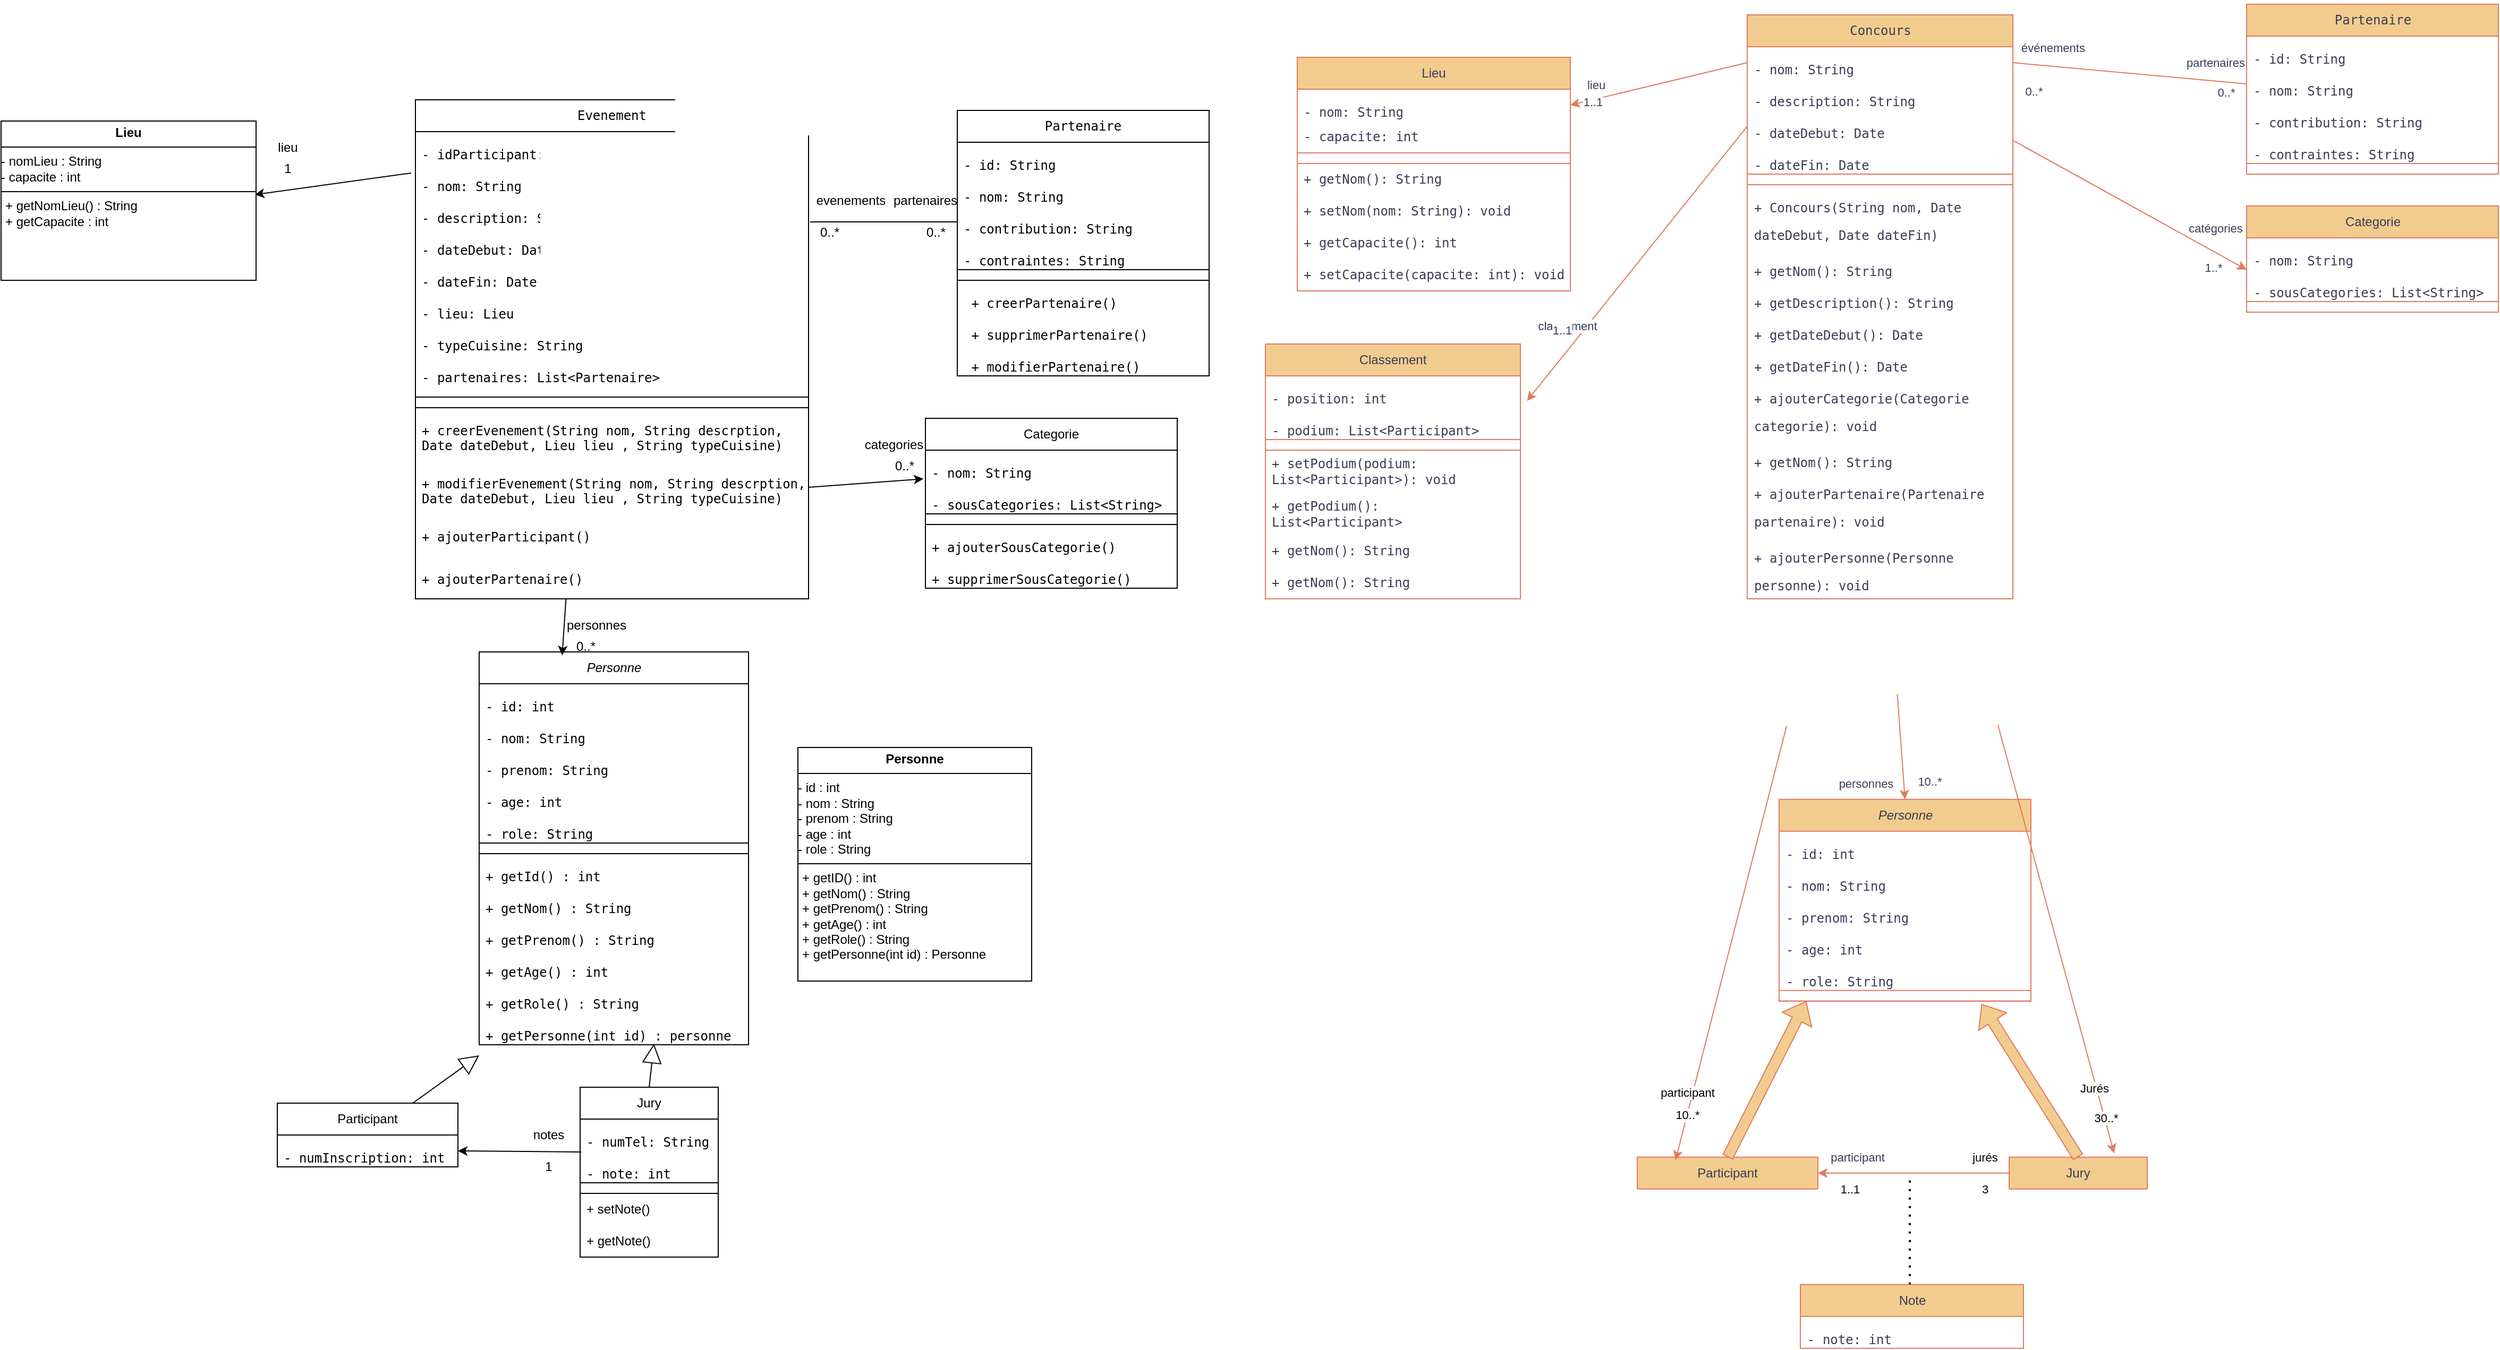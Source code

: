 <mxfile version="24.4.13" type="github">
  <diagram name="Page-1" id="3CmJ6QDJ6GsziTArALSa">
    <mxGraphModel dx="1440" dy="3003" grid="1" gridSize="10" guides="1" tooltips="1" connect="1" arrows="1" fold="1" page="1" pageScale="1" pageWidth="827" pageHeight="1169" math="0" shadow="0">
      <root>
        <mxCell id="0" />
        <mxCell id="1" parent="0" />
        <mxCell id="HZnkczQktBUiqPXWTx1L-1" value="&lt;pre&gt;&lt;code class=&quot;!whitespace-pre hljs language-plaintext&quot;&gt;Evenement&lt;/code&gt;&lt;/pre&gt;" style="swimlane;fontStyle=0;childLayout=stackLayout;horizontal=1;startSize=30;horizontalStack=0;resizeParent=1;resizeParentMax=0;resizeLast=0;collapsible=1;marginBottom=0;whiteSpace=wrap;html=1;" parent="1" vertex="1">
          <mxGeometry x="-380" y="-2160" width="370" height="470" as="geometry" />
        </mxCell>
        <mxCell id="HZnkczQktBUiqPXWTx1L-2" value="&lt;pre&gt;&lt;code class=&quot;!whitespace-pre hljs language-plaintext&quot;&gt;- idParticipant: int&lt;/code&gt;&lt;/pre&gt;" style="text;strokeColor=none;fillColor=none;align=left;verticalAlign=middle;spacingLeft=4;spacingRight=4;overflow=hidden;points=[[0,0.5],[1,0.5]];portConstraint=eastwest;rotatable=0;whiteSpace=wrap;html=1;" parent="HZnkczQktBUiqPXWTx1L-1" vertex="1">
          <mxGeometry y="30" width="370" height="30" as="geometry" />
        </mxCell>
        <mxCell id="HZnkczQktBUiqPXWTx1L-3" value="&lt;pre&gt;&lt;code class=&quot;!whitespace-pre hljs language-plaintext&quot;&gt;- nom: String&lt;/code&gt;&lt;/pre&gt;" style="text;strokeColor=none;fillColor=none;align=left;verticalAlign=middle;spacingLeft=4;spacingRight=4;overflow=hidden;points=[[0,0.5],[1,0.5]];portConstraint=eastwest;rotatable=0;whiteSpace=wrap;html=1;" parent="HZnkczQktBUiqPXWTx1L-1" vertex="1">
          <mxGeometry y="60" width="370" height="30" as="geometry" />
        </mxCell>
        <mxCell id="HZnkczQktBUiqPXWTx1L-4" value="&lt;pre&gt;&lt;code class=&quot;!whitespace-pre hljs language-plaintext&quot;&gt;- description: String&lt;/code&gt;&lt;/pre&gt;" style="text;strokeColor=none;fillColor=none;align=left;verticalAlign=middle;spacingLeft=4;spacingRight=4;overflow=hidden;points=[[0,0.5],[1,0.5]];portConstraint=eastwest;rotatable=0;whiteSpace=wrap;html=1;" parent="HZnkczQktBUiqPXWTx1L-1" vertex="1">
          <mxGeometry y="90" width="370" height="30" as="geometry" />
        </mxCell>
        <mxCell id="HZnkczQktBUiqPXWTx1L-5" value="&lt;pre&gt;&lt;code class=&quot;!whitespace-pre hljs language-plaintext&quot;&gt;- dateDebut: Date&lt;/code&gt;&lt;/pre&gt;" style="text;strokeColor=none;fillColor=none;align=left;verticalAlign=middle;spacingLeft=4;spacingRight=4;overflow=hidden;points=[[0,0.5],[1,0.5]];portConstraint=eastwest;rotatable=0;whiteSpace=wrap;html=1;" parent="HZnkczQktBUiqPXWTx1L-1" vertex="1">
          <mxGeometry y="120" width="370" height="30" as="geometry" />
        </mxCell>
        <mxCell id="HZnkczQktBUiqPXWTx1L-6" value="&lt;pre&gt;&lt;code class=&quot;!whitespace-pre hljs language-plaintext&quot;&gt;- dateFin: Date&lt;/code&gt;&lt;/pre&gt;" style="text;strokeColor=none;fillColor=none;align=left;verticalAlign=middle;spacingLeft=4;spacingRight=4;overflow=hidden;points=[[0,0.5],[1,0.5]];portConstraint=eastwest;rotatable=0;whiteSpace=wrap;html=1;" parent="HZnkczQktBUiqPXWTx1L-1" vertex="1">
          <mxGeometry y="150" width="370" height="30" as="geometry" />
        </mxCell>
        <mxCell id="HZnkczQktBUiqPXWTx1L-7" value="&lt;pre&gt;&lt;code class=&quot;!whitespace-pre hljs language-plaintext&quot;&gt;- lieu: Lieu&lt;/code&gt;&lt;/pre&gt;" style="text;strokeColor=none;fillColor=none;align=left;verticalAlign=middle;spacingLeft=4;spacingRight=4;overflow=hidden;points=[[0,0.5],[1,0.5]];portConstraint=eastwest;rotatable=0;whiteSpace=wrap;html=1;" parent="HZnkczQktBUiqPXWTx1L-1" vertex="1">
          <mxGeometry y="180" width="370" height="30" as="geometry" />
        </mxCell>
        <mxCell id="HZnkczQktBUiqPXWTx1L-9" value="&lt;pre&gt;&lt;code class=&quot;!whitespace-pre hljs language-plaintext&quot;&gt;- typeCuisine: String&lt;/code&gt;&lt;/pre&gt;" style="text;strokeColor=none;fillColor=none;align=left;verticalAlign=middle;spacingLeft=4;spacingRight=4;overflow=hidden;points=[[0,0.5],[1,0.5]];portConstraint=eastwest;rotatable=0;whiteSpace=wrap;html=1;" parent="HZnkczQktBUiqPXWTx1L-1" vertex="1">
          <mxGeometry y="210" width="370" height="30" as="geometry" />
        </mxCell>
        <mxCell id="HZnkczQktBUiqPXWTx1L-10" value="&lt;pre&gt;&lt;code class=&quot;!whitespace-pre hljs language-plaintext&quot;&gt;- partenaires: List&amp;lt;Partenaire&amp;gt;&lt;/code&gt;&lt;/pre&gt;" style="text;strokeColor=none;fillColor=none;align=left;verticalAlign=middle;spacingLeft=4;spacingRight=4;overflow=hidden;points=[[0,0.5],[1,0.5]];portConstraint=eastwest;rotatable=0;whiteSpace=wrap;html=1;" parent="HZnkczQktBUiqPXWTx1L-1" vertex="1">
          <mxGeometry y="240" width="370" height="40" as="geometry" />
        </mxCell>
        <mxCell id="HZnkczQktBUiqPXWTx1L-59" value="&lt;p style=&quot;line-height: 160%;&quot;&gt;&lt;br&gt;&lt;/p&gt;" style="text;strokeColor=default;fillColor=none;align=left;verticalAlign=middle;spacingLeft=4;spacingRight=4;overflow=hidden;points=[[0,0.5],[1,0.5]];portConstraint=eastwest;rotatable=0;whiteSpace=wrap;html=1;strokeWidth=1;" parent="HZnkczQktBUiqPXWTx1L-1" vertex="1">
          <mxGeometry y="280" width="370" height="10" as="geometry" />
        </mxCell>
        <mxCell id="jgnsLHyHIxr922P0C1rE-10" value="&lt;pre&gt;&lt;code class=&quot;!whitespace-pre hljs language-plaintext&quot;&gt;+ creerEvenement(String nom, String descrption, &lt;br&gt;Date dateDebut, Lieu lieu , String typeCuisine)&lt;/code&gt;&lt;/pre&gt;" style="text;strokeColor=none;fillColor=none;align=left;verticalAlign=middle;spacingLeft=4;spacingRight=4;overflow=hidden;points=[[0,0.5],[1,0.5]];portConstraint=eastwest;rotatable=0;whiteSpace=wrap;html=1;" parent="HZnkczQktBUiqPXWTx1L-1" vertex="1">
          <mxGeometry y="290" width="370" height="50" as="geometry" />
        </mxCell>
        <mxCell id="HZnkczQktBUiqPXWTx1L-57" value="&lt;pre&gt;&lt;code class=&quot;!whitespace-pre hljs language-plaintext&quot;&gt;+ modifierEvenement(&lt;/code&gt;&lt;code class=&quot;!whitespace-pre hljs language-plaintext&quot;&gt;String nom, String descrption, &lt;br&gt;Date dateDebut, Lieu lieu , String typeCuisine&lt;/code&gt;&lt;code class=&quot;!whitespace-pre hljs language-plaintext&quot;&gt;)&lt;/code&gt;&lt;/pre&gt;" style="text;strokeColor=none;fillColor=none;align=left;verticalAlign=middle;spacingLeft=4;spacingRight=4;overflow=hidden;points=[[0,0.5],[1,0.5]];portConstraint=eastwest;rotatable=0;whiteSpace=wrap;html=1;" parent="HZnkczQktBUiqPXWTx1L-1" vertex="1">
          <mxGeometry y="340" width="370" height="50" as="geometry" />
        </mxCell>
        <mxCell id="HZnkczQktBUiqPXWTx1L-60" value="&lt;pre&gt;&lt;code class=&quot;!whitespace-pre hljs language-plaintext&quot;&gt;+ ajouterParticipant()&lt;/code&gt;&lt;/pre&gt;" style="text;strokeColor=none;fillColor=none;align=left;verticalAlign=middle;spacingLeft=4;spacingRight=4;overflow=hidden;points=[[0,0.5],[1,0.5]];portConstraint=eastwest;rotatable=0;whiteSpace=wrap;html=1;" parent="HZnkczQktBUiqPXWTx1L-1" vertex="1">
          <mxGeometry y="390" width="370" height="40" as="geometry" />
        </mxCell>
        <mxCell id="HZnkczQktBUiqPXWTx1L-61" value="&lt;pre&gt;&lt;code class=&quot;!whitespace-pre hljs language-plaintext&quot;&gt;+ ajouterPartenaire()&lt;/code&gt;&lt;/pre&gt;" style="text;strokeColor=none;fillColor=none;align=left;verticalAlign=middle;spacingLeft=4;spacingRight=4;overflow=hidden;points=[[0,0.5],[1,0.5]];portConstraint=eastwest;rotatable=0;whiteSpace=wrap;html=1;" parent="HZnkczQktBUiqPXWTx1L-1" vertex="1">
          <mxGeometry y="430" width="370" height="40" as="geometry" />
        </mxCell>
        <mxCell id="HZnkczQktBUiqPXWTx1L-11" value="&lt;pre&gt;&lt;br&gt;&lt;/pre&gt;" style="text;strokeColor=default;fillColor=none;align=left;verticalAlign=middle;spacingLeft=4;spacingRight=4;overflow=hidden;points=[[0,0.5],[1,0.5]];portConstraint=eastwest;rotatable=0;whiteSpace=wrap;html=1;" parent="HZnkczQktBUiqPXWTx1L-1" vertex="1">
          <mxGeometry y="470" width="370" as="geometry" />
        </mxCell>
        <mxCell id="HZnkczQktBUiqPXWTx1L-12" value="&lt;pre&gt;&lt;code class=&quot;!whitespace-pre hljs language-plaintext&quot;&gt;Partenaire&lt;/code&gt;&lt;/pre&gt;" style="swimlane;fontStyle=0;childLayout=stackLayout;horizontal=1;startSize=30;horizontalStack=0;resizeParent=1;resizeParentMax=0;resizeLast=0;collapsible=1;marginBottom=0;whiteSpace=wrap;html=1;" parent="1" vertex="1">
          <mxGeometry x="130" y="-2150" width="237" height="250" as="geometry" />
        </mxCell>
        <mxCell id="HZnkczQktBUiqPXWTx1L-13" value="&lt;pre&gt;&lt;code class=&quot;!whitespace-pre hljs language-plaintext&quot;&gt;- id: String&lt;/code&gt;&lt;/pre&gt;" style="text;strokeColor=none;fillColor=none;align=left;verticalAlign=middle;spacingLeft=4;spacingRight=4;overflow=hidden;points=[[0,0.5],[1,0.5]];portConstraint=eastwest;rotatable=0;whiteSpace=wrap;html=1;" parent="HZnkczQktBUiqPXWTx1L-12" vertex="1">
          <mxGeometry y="30" width="237" height="30" as="geometry" />
        </mxCell>
        <mxCell id="HZnkczQktBUiqPXWTx1L-14" value="&lt;pre&gt;&lt;code class=&quot;!whitespace-pre hljs language-plaintext&quot;&gt;- nom: String&lt;/code&gt;&lt;/pre&gt;" style="text;strokeColor=none;fillColor=none;align=left;verticalAlign=middle;spacingLeft=4;spacingRight=4;overflow=hidden;points=[[0,0.5],[1,0.5]];portConstraint=eastwest;rotatable=0;whiteSpace=wrap;html=1;" parent="HZnkczQktBUiqPXWTx1L-12" vertex="1">
          <mxGeometry y="60" width="237" height="30" as="geometry" />
        </mxCell>
        <mxCell id="HZnkczQktBUiqPXWTx1L-15" value="&lt;pre&gt;&lt;code class=&quot;!whitespace-pre hljs language-plaintext&quot;&gt;- &lt;/code&gt;&lt;code class=&quot;!whitespace-pre hljs language-plaintext&quot;&gt;contribution&lt;/code&gt;&lt;code class=&quot;!whitespace-pre hljs language-plaintext&quot;&gt;: String&lt;/code&gt;&lt;/pre&gt;" style="text;strokeColor=none;fillColor=none;align=left;verticalAlign=middle;spacingLeft=4;spacingRight=4;overflow=hidden;points=[[0,0.5],[1,0.5]];portConstraint=eastwest;rotatable=0;whiteSpace=wrap;html=1;" parent="HZnkczQktBUiqPXWTx1L-12" vertex="1">
          <mxGeometry y="90" width="237" height="30" as="geometry" />
        </mxCell>
        <mxCell id="HZnkczQktBUiqPXWTx1L-16" value="&lt;pre&gt;&lt;code class=&quot;!whitespace-pre hljs language-plaintext&quot;&gt;- &lt;/code&gt;&lt;code class=&quot;!whitespace-pre hljs language-plaintext&quot;&gt;contraintes&lt;/code&gt;&lt;code class=&quot;!whitespace-pre hljs language-plaintext&quot;&gt;: &lt;/code&gt;&lt;code class=&quot;!whitespace-pre hljs language-plaintext&quot;&gt;String&lt;/code&gt;&lt;/pre&gt;" style="text;strokeColor=none;fillColor=none;align=left;verticalAlign=middle;spacingLeft=4;spacingRight=4;overflow=hidden;points=[[0,0.5],[1,0.5]];portConstraint=eastwest;rotatable=0;whiteSpace=wrap;html=1;" parent="HZnkczQktBUiqPXWTx1L-12" vertex="1">
          <mxGeometry y="120" width="237" height="30" as="geometry" />
        </mxCell>
        <mxCell id="4oL7smy7SzwTK21PN7AT-3" value="" style="text;strokeColor=default;fillColor=none;align=left;verticalAlign=middle;spacingLeft=4;spacingRight=4;overflow=hidden;points=[[0,0.5],[1,0.5]];portConstraint=eastwest;rotatable=0;whiteSpace=wrap;html=1;" parent="HZnkczQktBUiqPXWTx1L-12" vertex="1">
          <mxGeometry y="150" width="237" height="10" as="geometry" />
        </mxCell>
        <mxCell id="4oL7smy7SzwTK21PN7AT-4" value="&lt;pre&gt;&lt;code class=&quot;!whitespace-pre hljs language-plaintext&quot;&gt; + creerPartenaire()&lt;/code&gt;&lt;/pre&gt;" style="text;strokeColor=none;fillColor=none;align=left;verticalAlign=middle;spacingLeft=4;spacingRight=4;overflow=hidden;points=[[0,0.5],[1,0.5]];portConstraint=eastwest;rotatable=0;whiteSpace=wrap;html=1;" parent="HZnkczQktBUiqPXWTx1L-12" vertex="1">
          <mxGeometry y="160" width="237" height="30" as="geometry" />
        </mxCell>
        <mxCell id="HZnkczQktBUiqPXWTx1L-17" value="&lt;pre&gt;&lt;br&gt;&lt;/pre&gt;" style="text;strokeColor=default;fillColor=none;align=left;verticalAlign=middle;spacingLeft=4;spacingRight=4;overflow=hidden;points=[[0,0.5],[1,0.5]];portConstraint=eastwest;rotatable=0;whiteSpace=wrap;html=1;" parent="HZnkczQktBUiqPXWTx1L-12" vertex="1">
          <mxGeometry y="190" width="237" as="geometry" />
        </mxCell>
        <mxCell id="4oL7smy7SzwTK21PN7AT-6" value="&lt;pre&gt;&lt;code class=&quot;!whitespace-pre hljs language-plaintext&quot;&gt; + supprimerPartenaire()&lt;/code&gt;&lt;/pre&gt;" style="text;strokeColor=none;fillColor=none;align=left;verticalAlign=middle;spacingLeft=4;spacingRight=4;overflow=hidden;points=[[0,0.5],[1,0.5]];portConstraint=eastwest;rotatable=0;whiteSpace=wrap;html=1;" parent="HZnkczQktBUiqPXWTx1L-12" vertex="1">
          <mxGeometry y="190" width="237" height="30" as="geometry" />
        </mxCell>
        <mxCell id="4oL7smy7SzwTK21PN7AT-5" value="&lt;pre&gt;&lt;code class=&quot;!whitespace-pre hljs language-plaintext&quot;&gt; + modifierPartenaire()&lt;/code&gt;&lt;/pre&gt;" style="text;strokeColor=none;fillColor=none;align=left;verticalAlign=middle;spacingLeft=4;spacingRight=4;overflow=hidden;points=[[0,0.5],[1,0.5]];portConstraint=eastwest;rotatable=0;whiteSpace=wrap;html=1;" parent="HZnkczQktBUiqPXWTx1L-12" vertex="1">
          <mxGeometry y="220" width="237" height="30" as="geometry" />
        </mxCell>
        <mxCell id="HZnkczQktBUiqPXWTx1L-18" value="&lt;div&gt;&lt;i&gt;Personne&lt;/i&gt;&lt;/div&gt;" style="swimlane;fontStyle=0;childLayout=stackLayout;horizontal=1;startSize=30;horizontalStack=0;resizeParent=1;resizeParentMax=0;resizeLast=0;collapsible=1;marginBottom=0;whiteSpace=wrap;html=1;" parent="1" vertex="1">
          <mxGeometry x="-320" y="-1640" width="253.5" height="370" as="geometry" />
        </mxCell>
        <mxCell id="HZnkczQktBUiqPXWTx1L-19" value="&lt;pre&gt;&lt;code class=&quot;!whitespace-pre hljs language-plaintext&quot;&gt;- id: int&lt;/code&gt;&lt;/pre&gt;" style="text;strokeColor=none;fillColor=none;align=left;verticalAlign=middle;spacingLeft=4;spacingRight=4;overflow=hidden;points=[[0,0.5],[1,0.5]];portConstraint=eastwest;rotatable=0;whiteSpace=wrap;html=1;" parent="HZnkczQktBUiqPXWTx1L-18" vertex="1">
          <mxGeometry y="30" width="253.5" height="30" as="geometry" />
        </mxCell>
        <mxCell id="HZnkczQktBUiqPXWTx1L-20" value="&lt;pre&gt;&lt;code class=&quot;!whitespace-pre hljs language-plaintext&quot;&gt;- nom: String&lt;/code&gt;&lt;/pre&gt;" style="text;strokeColor=none;fillColor=none;align=left;verticalAlign=middle;spacingLeft=4;spacingRight=4;overflow=hidden;points=[[0,0.5],[1,0.5]];portConstraint=eastwest;rotatable=0;whiteSpace=wrap;html=1;" parent="HZnkczQktBUiqPXWTx1L-18" vertex="1">
          <mxGeometry y="60" width="253.5" height="30" as="geometry" />
        </mxCell>
        <mxCell id="HZnkczQktBUiqPXWTx1L-21" value="&lt;pre&gt;&lt;code class=&quot;!whitespace-pre hljs language-plaintext&quot;&gt;- prenom: String&lt;/code&gt;&lt;/pre&gt;" style="text;strokeColor=none;fillColor=none;align=left;verticalAlign=middle;spacingLeft=4;spacingRight=4;overflow=hidden;points=[[0,0.5],[1,0.5]];portConstraint=eastwest;rotatable=0;whiteSpace=wrap;html=1;" parent="HZnkczQktBUiqPXWTx1L-18" vertex="1">
          <mxGeometry y="90" width="253.5" height="30" as="geometry" />
        </mxCell>
        <mxCell id="HZnkczQktBUiqPXWTx1L-22" value="&lt;pre&gt;&lt;br&gt;&lt;/pre&gt;" style="text;strokeColor=default;fillColor=none;align=left;verticalAlign=middle;spacingLeft=4;spacingRight=4;overflow=hidden;points=[[0,0.5],[1,0.5]];portConstraint=eastwest;rotatable=0;whiteSpace=wrap;html=1;" parent="HZnkczQktBUiqPXWTx1L-18" vertex="1">
          <mxGeometry y="120" width="253.5" as="geometry" />
        </mxCell>
        <mxCell id="HZnkczQktBUiqPXWTx1L-23" value="&lt;pre&gt;&lt;code class=&quot;!whitespace-pre hljs language-plaintext&quot;&gt;- age: int&lt;/code&gt;&lt;/pre&gt;" style="text;strokeColor=none;fillColor=none;align=left;verticalAlign=middle;spacingLeft=4;spacingRight=4;overflow=hidden;points=[[0,0.5],[1,0.5]];portConstraint=eastwest;rotatable=0;whiteSpace=wrap;html=1;" parent="HZnkczQktBUiqPXWTx1L-18" vertex="1">
          <mxGeometry y="120" width="253.5" height="30" as="geometry" />
        </mxCell>
        <mxCell id="HZnkczQktBUiqPXWTx1L-24" value="&lt;pre&gt;&lt;code class=&quot;!whitespace-pre hljs language-plaintext&quot;&gt;- role: String&lt;/code&gt;&lt;/pre&gt;" style="text;strokeColor=none;fillColor=none;align=left;verticalAlign=middle;spacingLeft=4;spacingRight=4;overflow=hidden;points=[[0,0.5],[1,0.5]];portConstraint=eastwest;rotatable=0;whiteSpace=wrap;html=1;" parent="HZnkczQktBUiqPXWTx1L-18" vertex="1">
          <mxGeometry y="150" width="253.5" height="30" as="geometry" />
        </mxCell>
        <mxCell id="qAEV_-b05sfeu1ll4qbc-1" value="&lt;pre&gt;&lt;code class=&quot;!whitespace-pre hljs language-plaintext&quot;&gt;&lt;br&gt;&lt;/code&gt;&lt;/pre&gt;" style="text;strokeColor=default;fillColor=none;align=left;verticalAlign=middle;spacingLeft=4;spacingRight=4;overflow=hidden;points=[[0,0.5],[1,0.5]];portConstraint=eastwest;rotatable=0;whiteSpace=wrap;html=1;" parent="HZnkczQktBUiqPXWTx1L-18" vertex="1">
          <mxGeometry y="180" width="253.5" height="10" as="geometry" />
        </mxCell>
        <mxCell id="qAEV_-b05sfeu1ll4qbc-2" value="&lt;pre&gt;&lt;code class=&quot;!whitespace-pre hljs language-plaintext&quot;&gt;+ getId() : int&lt;/code&gt;&lt;/pre&gt;" style="text;strokeColor=none;fillColor=none;align=left;verticalAlign=middle;spacingLeft=4;spacingRight=4;overflow=hidden;points=[[0,0.5],[1,0.5]];portConstraint=eastwest;rotatable=0;whiteSpace=wrap;html=1;" parent="HZnkczQktBUiqPXWTx1L-18" vertex="1">
          <mxGeometry y="190" width="253.5" height="30" as="geometry" />
        </mxCell>
        <mxCell id="jgnsLHyHIxr922P0C1rE-3" value="&lt;pre&gt;&lt;code class=&quot;!whitespace-pre hljs language-plaintext&quot;&gt;+ getNom() : String&lt;/code&gt;&lt;/pre&gt;" style="text;strokeColor=none;fillColor=none;align=left;verticalAlign=middle;spacingLeft=4;spacingRight=4;overflow=hidden;points=[[0,0.5],[1,0.5]];portConstraint=eastwest;rotatable=0;whiteSpace=wrap;html=1;" parent="HZnkczQktBUiqPXWTx1L-18" vertex="1">
          <mxGeometry y="220" width="253.5" height="30" as="geometry" />
        </mxCell>
        <mxCell id="qAEV_-b05sfeu1ll4qbc-3" value="&lt;pre&gt;&lt;code class=&quot;!whitespace-pre hljs language-plaintext&quot;&gt;+ getPrenom() : String&lt;/code&gt;&lt;/pre&gt;" style="text;strokeColor=none;fillColor=none;align=left;verticalAlign=middle;spacingLeft=4;spacingRight=4;overflow=hidden;points=[[0,0.5],[1,0.5]];portConstraint=eastwest;rotatable=0;whiteSpace=wrap;html=1;" parent="HZnkczQktBUiqPXWTx1L-18" vertex="1">
          <mxGeometry y="250" width="253.5" height="30" as="geometry" />
        </mxCell>
        <mxCell id="jgnsLHyHIxr922P0C1rE-4" value="&lt;pre&gt;&lt;code class=&quot;!whitespace-pre hljs language-plaintext&quot;&gt;+ getAge() : int&lt;/code&gt;&lt;/pre&gt;" style="text;strokeColor=none;fillColor=none;align=left;verticalAlign=middle;spacingLeft=4;spacingRight=4;overflow=hidden;points=[[0,0.5],[1,0.5]];portConstraint=eastwest;rotatable=0;whiteSpace=wrap;html=1;" parent="HZnkczQktBUiqPXWTx1L-18" vertex="1">
          <mxGeometry y="280" width="253.5" height="30" as="geometry" />
        </mxCell>
        <mxCell id="jgnsLHyHIxr922P0C1rE-5" value="&lt;pre&gt;&lt;code class=&quot;!whitespace-pre hljs language-plaintext&quot;&gt;+ getRole() : String&lt;/code&gt;&lt;/pre&gt;" style="text;strokeColor=none;fillColor=none;align=left;verticalAlign=middle;spacingLeft=4;spacingRight=4;overflow=hidden;points=[[0,0.5],[1,0.5]];portConstraint=eastwest;rotatable=0;whiteSpace=wrap;html=1;" parent="HZnkczQktBUiqPXWTx1L-18" vertex="1">
          <mxGeometry y="310" width="253.5" height="30" as="geometry" />
        </mxCell>
        <mxCell id="qAEV_-b05sfeu1ll4qbc-4" value="&lt;pre&gt;&lt;code class=&quot;!whitespace-pre hljs language-plaintext&quot;&gt;+ getPersonne(int id) : personne&lt;/code&gt;&lt;/pre&gt;" style="text;strokeColor=none;fillColor=none;align=left;verticalAlign=middle;spacingLeft=4;spacingRight=4;overflow=hidden;points=[[0,0.5],[1,0.5]];portConstraint=eastwest;rotatable=0;whiteSpace=wrap;html=1;" parent="HZnkczQktBUiqPXWTx1L-18" vertex="1">
          <mxGeometry y="340" width="253.5" height="30" as="geometry" />
        </mxCell>
        <mxCell id="HZnkczQktBUiqPXWTx1L-25" value="Participant" style="swimlane;fontStyle=0;childLayout=stackLayout;horizontal=1;startSize=30;horizontalStack=0;resizeParent=1;resizeParentMax=0;resizeLast=0;collapsible=1;marginBottom=0;whiteSpace=wrap;html=1;" parent="1" vertex="1">
          <mxGeometry x="-510" y="-1215" width="170" height="60" as="geometry" />
        </mxCell>
        <mxCell id="HZnkczQktBUiqPXWTx1L-26" value="&lt;pre&gt;&lt;code class=&quot;!whitespace-pre hljs language-plaintext&quot;&gt;- numInscription: int&lt;br&gt;&lt;/code&gt;&lt;/pre&gt;" style="text;strokeColor=none;fillColor=none;align=left;verticalAlign=middle;spacingLeft=4;spacingRight=4;overflow=hidden;points=[[0,0.5],[1,0.5]];portConstraint=eastwest;rotatable=0;whiteSpace=wrap;html=1;" parent="HZnkczQktBUiqPXWTx1L-25" vertex="1">
          <mxGeometry y="30" width="170" height="30" as="geometry" />
        </mxCell>
        <mxCell id="HZnkczQktBUiqPXWTx1L-27" value="&lt;pre&gt;&lt;br&gt;&lt;/pre&gt;" style="text;strokeColor=default;fillColor=none;align=left;verticalAlign=middle;spacingLeft=4;spacingRight=4;overflow=hidden;points=[[0,0.5],[1,0.5]];portConstraint=eastwest;rotatable=0;whiteSpace=wrap;html=1;" parent="HZnkczQktBUiqPXWTx1L-25" vertex="1">
          <mxGeometry y="60" width="170" as="geometry" />
        </mxCell>
        <mxCell id="HZnkczQktBUiqPXWTx1L-28" value="" style="endArrow=block;endSize=16;endFill=0;html=1;rounded=0;exitX=0.75;exitY=0;exitDx=0;exitDy=0;" parent="1" source="HZnkczQktBUiqPXWTx1L-25" edge="1">
          <mxGeometry width="160" relative="1" as="geometry">
            <mxPoint x="-280" y="-640" as="sourcePoint" />
            <mxPoint x="-320" y="-1260" as="targetPoint" />
            <Array as="points" />
          </mxGeometry>
        </mxCell>
        <mxCell id="HZnkczQktBUiqPXWTx1L-29" value="" style="endArrow=block;endSize=16;endFill=0;html=1;rounded=0;exitX=0.5;exitY=0;exitDx=0;exitDy=0;entryX=0.649;entryY=0.967;entryDx=0;entryDy=0;entryPerimeter=0;" parent="1" source="HZnkczQktBUiqPXWTx1L-30" target="qAEV_-b05sfeu1ll4qbc-4" edge="1">
          <mxGeometry width="160" relative="1" as="geometry">
            <mxPoint x="50" y="-565" as="sourcePoint" />
            <mxPoint x="-160" y="-1280" as="targetPoint" />
          </mxGeometry>
        </mxCell>
        <mxCell id="HZnkczQktBUiqPXWTx1L-30" value="Jury" style="swimlane;fontStyle=0;childLayout=stackLayout;horizontal=1;startSize=30;horizontalStack=0;resizeParent=1;resizeParentMax=0;resizeLast=0;collapsible=1;marginBottom=0;whiteSpace=wrap;html=1;" parent="1" vertex="1">
          <mxGeometry x="-225" y="-1230" width="130" height="160" as="geometry" />
        </mxCell>
        <mxCell id="HZnkczQktBUiqPXWTx1L-31" value="&lt;pre&gt;&lt;code class=&quot;!whitespace-pre hljs language-plaintext&quot;&gt;- numTel: String&lt;br&gt;&lt;/code&gt;&lt;/pre&gt;" style="text;strokeColor=none;fillColor=none;align=left;verticalAlign=middle;spacingLeft=4;spacingRight=4;overflow=hidden;points=[[0,0.5],[1,0.5]];portConstraint=eastwest;rotatable=0;whiteSpace=wrap;html=1;" parent="HZnkczQktBUiqPXWTx1L-30" vertex="1">
          <mxGeometry y="30" width="130" height="30" as="geometry" />
        </mxCell>
        <mxCell id="HZnkczQktBUiqPXWTx1L-32" value="&lt;pre&gt;&lt;br&gt;&lt;/pre&gt;" style="text;strokeColor=default;fillColor=none;align=left;verticalAlign=middle;spacingLeft=4;spacingRight=4;overflow=hidden;points=[[0,0.5],[1,0.5]];portConstraint=eastwest;rotatable=0;whiteSpace=wrap;html=1;" parent="HZnkczQktBUiqPXWTx1L-30" vertex="1">
          <mxGeometry y="60" width="130" as="geometry" />
        </mxCell>
        <mxCell id="HZnkczQktBUiqPXWTx1L-33" value="&lt;pre&gt;&lt;code class=&quot;!whitespace-pre hljs language-plaintext&quot;&gt;- note: int&lt;br&gt;&lt;/code&gt;&lt;/pre&gt;" style="text;strokeColor=none;fillColor=none;align=left;verticalAlign=middle;spacingLeft=4;spacingRight=4;overflow=hidden;points=[[0,0.5],[1,0.5]];portConstraint=eastwest;rotatable=0;whiteSpace=wrap;html=1;" parent="HZnkczQktBUiqPXWTx1L-30" vertex="1">
          <mxGeometry y="60" width="130" height="30" as="geometry" />
        </mxCell>
        <mxCell id="4oL7smy7SzwTK21PN7AT-18" value="" style="text;strokeColor=default;fillColor=none;align=left;verticalAlign=middle;spacingLeft=4;spacingRight=4;overflow=hidden;points=[[0,0.5],[1,0.5]];portConstraint=eastwest;rotatable=0;whiteSpace=wrap;html=1;" parent="HZnkczQktBUiqPXWTx1L-30" vertex="1">
          <mxGeometry y="90" width="130" height="10" as="geometry" />
        </mxCell>
        <mxCell id="4oL7smy7SzwTK21PN7AT-19" value="&lt;div&gt;+ setNote()&lt;/div&gt;" style="text;strokeColor=none;fillColor=none;align=left;verticalAlign=middle;spacingLeft=4;spacingRight=4;overflow=hidden;points=[[0,0.5],[1,0.5]];portConstraint=eastwest;rotatable=0;whiteSpace=wrap;html=1;" parent="HZnkczQktBUiqPXWTx1L-30" vertex="1">
          <mxGeometry y="100" width="130" height="30" as="geometry" />
        </mxCell>
        <mxCell id="4oL7smy7SzwTK21PN7AT-20" value="&lt;div&gt;+ getNote()&lt;/div&gt;" style="text;strokeColor=none;fillColor=none;align=left;verticalAlign=middle;spacingLeft=4;spacingRight=4;overflow=hidden;points=[[0,0.5],[1,0.5]];portConstraint=eastwest;rotatable=0;whiteSpace=wrap;html=1;" parent="HZnkczQktBUiqPXWTx1L-30" vertex="1">
          <mxGeometry y="130" width="130" height="30" as="geometry" />
        </mxCell>
        <mxCell id="HZnkczQktBUiqPXWTx1L-34" value="" style="endArrow=classic;html=1;rounded=0;exitX=0.383;exitY=0;exitDx=0;exitDy=0;exitPerimeter=0;entryX=0.308;entryY=0.009;entryDx=0;entryDy=0;entryPerimeter=0;" parent="1" source="HZnkczQktBUiqPXWTx1L-11" target="HZnkczQktBUiqPXWTx1L-18" edge="1">
          <mxGeometry width="50" height="50" relative="1" as="geometry">
            <mxPoint x="-249" y="-1650" as="sourcePoint" />
            <mxPoint x="-250" y="-1680" as="targetPoint" />
          </mxGeometry>
        </mxCell>
        <mxCell id="HZnkczQktBUiqPXWTx1L-35" value="personnes" style="text;html=1;align=center;verticalAlign=middle;resizable=0;points=[];autosize=1;strokeColor=none;fillColor=none;" parent="1" vertex="1">
          <mxGeometry x="-250" y="-1680" width="80" height="30" as="geometry" />
        </mxCell>
        <mxCell id="HZnkczQktBUiqPXWTx1L-36" value="&lt;div&gt;0..*&lt;/div&gt;" style="text;html=1;align=center;verticalAlign=middle;resizable=0;points=[];autosize=1;strokeColor=none;fillColor=none;" parent="1" vertex="1">
          <mxGeometry x="-240" y="-1660" width="40" height="30" as="geometry" />
        </mxCell>
        <mxCell id="HZnkczQktBUiqPXWTx1L-37" value="notes" style="text;html=1;align=center;verticalAlign=middle;resizable=0;points=[];autosize=1;perimeter=rectanglePerimeter;perimeterSpacing=0;imageWidth=24;" parent="1" vertex="1">
          <mxGeometry x="-280" y="-1200" width="50" height="30" as="geometry" />
        </mxCell>
        <mxCell id="HZnkczQktBUiqPXWTx1L-38" value="1" style="text;html=1;align=center;verticalAlign=middle;resizable=0;points=[];autosize=1;strokeColor=none;fillColor=none;" parent="1" vertex="1">
          <mxGeometry x="-270" y="-1170" width="30" height="30" as="geometry" />
        </mxCell>
        <mxCell id="HZnkczQktBUiqPXWTx1L-54" value="" style="endArrow=classic;html=1;rounded=0;entryX=1;entryY=0.5;entryDx=0;entryDy=0;exitX=0.008;exitY=0.033;exitDx=0;exitDy=0;exitPerimeter=0;" parent="1" source="HZnkczQktBUiqPXWTx1L-33" target="HZnkczQktBUiqPXWTx1L-26" edge="1">
          <mxGeometry width="50" height="50" relative="1" as="geometry">
            <mxPoint x="-290" y="-1170" as="sourcePoint" />
            <mxPoint x="-240" y="-1220" as="targetPoint" />
          </mxGeometry>
        </mxCell>
        <mxCell id="RY5DaoVHAIOsNvYRWD93-1" value="Categorie" style="swimlane;fontStyle=0;childLayout=stackLayout;horizontal=1;startSize=30;horizontalStack=0;resizeParent=1;resizeParentMax=0;resizeLast=0;collapsible=1;marginBottom=0;whiteSpace=wrap;html=1;" parent="1" vertex="1">
          <mxGeometry x="100" y="-1860" width="237" height="160" as="geometry" />
        </mxCell>
        <mxCell id="RY5DaoVHAIOsNvYRWD93-2" value="&lt;pre&gt;&lt;code class=&quot;!whitespace-pre hljs language-plaintext&quot;&gt;- nom: String&lt;/code&gt;&lt;/pre&gt;" style="text;strokeColor=none;fillColor=none;align=left;verticalAlign=middle;spacingLeft=4;spacingRight=4;overflow=hidden;points=[[0,0.5],[1,0.5]];portConstraint=eastwest;rotatable=0;whiteSpace=wrap;html=1;" parent="RY5DaoVHAIOsNvYRWD93-1" vertex="1">
          <mxGeometry y="30" width="237" height="30" as="geometry" />
        </mxCell>
        <mxCell id="RY5DaoVHAIOsNvYRWD93-3" value="&lt;pre&gt;&lt;code class=&quot;!whitespace-pre hljs language-plaintext&quot;&gt;- sousCategories: List&amp;lt;String&amp;gt;&lt;/code&gt;&lt;/pre&gt;" style="text;strokeColor=none;fillColor=none;align=left;verticalAlign=middle;spacingLeft=4;spacingRight=4;overflow=hidden;points=[[0,0.5],[1,0.5]];portConstraint=eastwest;rotatable=0;whiteSpace=wrap;html=1;" parent="RY5DaoVHAIOsNvYRWD93-1" vertex="1">
          <mxGeometry y="60" width="237" height="30" as="geometry" />
        </mxCell>
        <mxCell id="RY5DaoVHAIOsNvYRWD93-7" value="&lt;pre&gt;&lt;code class=&quot;!whitespace-pre hljs language-plaintext&quot;&gt;&lt;br&gt;&lt;/code&gt;&lt;/pre&gt;" style="text;strokeColor=default;fillColor=none;align=left;verticalAlign=middle;spacingLeft=4;spacingRight=4;overflow=hidden;points=[[0,0.5],[1,0.5]];portConstraint=eastwest;rotatable=0;whiteSpace=wrap;html=1;" parent="RY5DaoVHAIOsNvYRWD93-1" vertex="1">
          <mxGeometry y="90" width="237" height="10" as="geometry" />
        </mxCell>
        <mxCell id="RY5DaoVHAIOsNvYRWD93-8" value="&lt;pre&gt;&lt;code class=&quot;!whitespace-pre hljs language-plaintext&quot;&gt;+ ajouterSousCategorie()&lt;/code&gt;&lt;/pre&gt;" style="text;strokeColor=none;fillColor=none;align=left;verticalAlign=middle;spacingLeft=4;spacingRight=4;overflow=hidden;points=[[0,0.5],[1,0.5]];portConstraint=eastwest;rotatable=0;whiteSpace=wrap;html=1;" parent="RY5DaoVHAIOsNvYRWD93-1" vertex="1">
          <mxGeometry y="100" width="237" height="30" as="geometry" />
        </mxCell>
        <mxCell id="RY5DaoVHAIOsNvYRWD93-9" value="&lt;pre&gt;&lt;code class=&quot;!whitespace-pre hljs language-plaintext&quot;&gt;+ supprimerSousCategorie()&lt;/code&gt;&lt;/pre&gt;" style="text;strokeColor=none;fillColor=none;align=left;verticalAlign=middle;spacingLeft=4;spacingRight=4;overflow=hidden;points=[[0,0.5],[1,0.5]];portConstraint=eastwest;rotatable=0;whiteSpace=wrap;html=1;" parent="RY5DaoVHAIOsNvYRWD93-1" vertex="1">
          <mxGeometry y="130" width="237" height="30" as="geometry" />
        </mxCell>
        <mxCell id="RY5DaoVHAIOsNvYRWD93-4" value="&lt;pre&gt;&lt;br&gt;&lt;/pre&gt;" style="text;strokeColor=default;fillColor=none;align=left;verticalAlign=middle;spacingLeft=4;spacingRight=4;overflow=hidden;points=[[0,0.5],[1,0.5]];portConstraint=eastwest;rotatable=0;whiteSpace=wrap;html=1;" parent="RY5DaoVHAIOsNvYRWD93-1" vertex="1">
          <mxGeometry y="160" width="237" as="geometry" />
        </mxCell>
        <mxCell id="RY5DaoVHAIOsNvYRWD93-5" value="categories" style="text;html=1;align=center;verticalAlign=middle;resizable=0;points=[];autosize=1;strokeColor=none;fillColor=none;" parent="1" vertex="1">
          <mxGeometry x="30" y="-1850" width="80" height="30" as="geometry" />
        </mxCell>
        <mxCell id="RY5DaoVHAIOsNvYRWD93-6" value="&lt;div&gt;0..*&lt;/div&gt;" style="text;html=1;align=center;verticalAlign=middle;resizable=0;points=[];autosize=1;strokeColor=none;fillColor=none;" parent="1" vertex="1">
          <mxGeometry x="60" y="-1830" width="40" height="30" as="geometry" />
        </mxCell>
        <mxCell id="4oL7smy7SzwTK21PN7AT-1" value="" style="endArrow=classic;html=1;rounded=0;exitX=1;exitY=0.5;exitDx=0;exitDy=0;entryX=-0.008;entryY=0.9;entryDx=0;entryDy=0;entryPerimeter=0;" parent="1" source="HZnkczQktBUiqPXWTx1L-57" target="RY5DaoVHAIOsNvYRWD93-2" edge="1">
          <mxGeometry width="50" height="50" relative="1" as="geometry">
            <mxPoint x="-108" y="-1792.5" as="sourcePoint" />
            <mxPoint x="140" y="-1720" as="targetPoint" />
          </mxGeometry>
        </mxCell>
        <mxCell id="4oL7smy7SzwTK21PN7AT-12" value="" style="endArrow=none;html=1;rounded=0;exitX=1.004;exitY=0.833;exitDx=0;exitDy=0;exitPerimeter=0;entryX=0;entryY=0.5;entryDx=0;entryDy=0;" parent="1" source="HZnkczQktBUiqPXWTx1L-4" target="HZnkczQktBUiqPXWTx1L-15" edge="1">
          <mxGeometry width="50" height="50" relative="1" as="geometry">
            <mxPoint x="-105" y="-2050" as="sourcePoint" />
            <mxPoint x="40" y="-2046" as="targetPoint" />
          </mxGeometry>
        </mxCell>
        <mxCell id="4oL7smy7SzwTK21PN7AT-13" value="0..*" style="text;html=1;align=center;verticalAlign=middle;whiteSpace=wrap;rounded=0;" parent="1" vertex="1">
          <mxGeometry x="80" y="-2050" width="60" height="30" as="geometry" />
        </mxCell>
        <mxCell id="4oL7smy7SzwTK21PN7AT-14" value="partenaires" style="text;html=1;align=center;verticalAlign=middle;whiteSpace=wrap;rounded=0;" parent="1" vertex="1">
          <mxGeometry x="70" y="-2080" width="60" height="30" as="geometry" />
        </mxCell>
        <mxCell id="4oL7smy7SzwTK21PN7AT-15" value="evenements" style="text;html=1;align=center;verticalAlign=middle;whiteSpace=wrap;rounded=0;" parent="1" vertex="1">
          <mxGeometry y="-2080" width="60" height="30" as="geometry" />
        </mxCell>
        <mxCell id="4oL7smy7SzwTK21PN7AT-16" value="0..*" style="text;html=1;align=center;verticalAlign=middle;whiteSpace=wrap;rounded=0;" parent="1" vertex="1">
          <mxGeometry x="-20" y="-2050" width="60" height="30" as="geometry" />
        </mxCell>
        <mxCell id="4oL7smy7SzwTK21PN7AT-25" value="" style="endArrow=classic;html=1;rounded=0;exitX=-0.011;exitY=0.3;exitDx=0;exitDy=0;entryX=0.995;entryY=0.462;entryDx=0;entryDy=0;entryPerimeter=0;exitPerimeter=0;" parent="1" source="HZnkczQktBUiqPXWTx1L-3" target="wx6ksaJuW5XHI21QTA4f-2" edge="1">
          <mxGeometry width="50" height="50" relative="1" as="geometry">
            <mxPoint x="-360" y="-2090" as="sourcePoint" />
            <mxPoint x="-530" y="-2080" as="targetPoint" />
            <Array as="points" />
          </mxGeometry>
        </mxCell>
        <mxCell id="wx6ksaJuW5XHI21QTA4f-2" value="&lt;p style=&quot;margin:0px;margin-top:4px;text-align:center;&quot;&gt;&lt;b&gt;Lieu&lt;/b&gt;&lt;/p&gt;&lt;hr size=&quot;1&quot; style=&quot;border-style:solid;&quot;&gt;&lt;div&gt;- nomLieu : String&lt;/div&gt;&lt;div&gt;- capacite : int&lt;br&gt;&lt;/div&gt;&lt;hr size=&quot;1&quot; style=&quot;border-style:solid;&quot;&gt;&lt;p style=&quot;margin:0px;margin-left:4px;&quot;&gt;+ getNomLieu() : String&lt;/p&gt;&lt;p style=&quot;margin:0px;margin-left:4px;&quot;&gt;+ getCapacite : int&lt;br&gt;&lt;/p&gt;" style="verticalAlign=top;align=left;overflow=fill;html=1;whiteSpace=wrap;" parent="1" vertex="1">
          <mxGeometry x="-770" y="-2140" width="240" height="150" as="geometry" />
        </mxCell>
        <mxCell id="wx6ksaJuW5XHI21QTA4f-10" value="&lt;p style=&quot;margin:0px;margin-top:4px;text-align:center;&quot;&gt;&lt;b&gt;Personne&lt;/b&gt;&lt;/p&gt;&lt;hr size=&quot;1&quot; style=&quot;border-style:solid;&quot;&gt;&lt;div&gt;- id : int&lt;/div&gt;&lt;div&gt;- nom : String&lt;/div&gt;&lt;div&gt;- prenom : String&lt;/div&gt;&lt;div&gt;- age : int&lt;/div&gt;&lt;div&gt;- role : String&lt;br&gt;&lt;/div&gt;&lt;hr size=&quot;1&quot; style=&quot;border-style:solid;&quot;&gt;&lt;p style=&quot;margin:0px;margin-left:4px;&quot;&gt;+ getID() : int&lt;/p&gt;&lt;p style=&quot;margin:0px;margin-left:4px;&quot;&gt;+ getNom() : String&lt;/p&gt;&lt;p style=&quot;margin:0px;margin-left:4px;&quot;&gt;+ getPrenom() : String&lt;/p&gt;&lt;p style=&quot;margin:0px;margin-left:4px;&quot;&gt;+ getAge() : int&lt;/p&gt;&lt;p style=&quot;margin:0px;margin-left:4px;&quot;&gt;+ getRole() : String&lt;/p&gt;&lt;p style=&quot;margin:0px;margin-left:4px;&quot;&gt;+ getPersonne(int id) : Personne&lt;br&gt;&lt;/p&gt;" style="verticalAlign=top;align=left;overflow=fill;html=1;whiteSpace=wrap;" parent="1" vertex="1">
          <mxGeometry x="-20" y="-1550" width="220" height="220" as="geometry" />
        </mxCell>
        <mxCell id="jgnsLHyHIxr922P0C1rE-8" value="1" style="text;html=1;align=center;verticalAlign=middle;whiteSpace=wrap;rounded=0;" parent="1" vertex="1">
          <mxGeometry x="-530" y="-2110" width="60" height="30" as="geometry" />
        </mxCell>
        <mxCell id="jgnsLHyHIxr922P0C1rE-9" value="lieu" style="text;html=1;align=center;verticalAlign=middle;whiteSpace=wrap;rounded=0;" parent="1" vertex="1">
          <mxGeometry x="-530" y="-2130" width="60" height="30" as="geometry" />
        </mxCell>
        <mxCell id="jgnsLHyHIxr922P0C1rE-14" value="&lt;pre&gt;&lt;code&gt;Concours&lt;/code&gt;&lt;/pre&gt;" style="swimlane;fontStyle=0;childLayout=stackLayout;horizontal=1;startSize=30;horizontalStack=0;resizeParent=1;resizeParentMax=0;resizeLast=0;collapsible=1;marginBottom=0;whiteSpace=wrap;html=1;labelBackgroundColor=none;fillColor=#F2CC8F;strokeColor=#E07A5F;fontColor=#393C56;" parent="1" vertex="1">
          <mxGeometry x="873.5" y="-2240" width="250" height="550" as="geometry" />
        </mxCell>
        <mxCell id="jgnsLHyHIxr922P0C1rE-16" value="&lt;pre&gt;&lt;code class=&quot;!whitespace-pre hljs language-plaintext&quot;&gt;- nom: String&lt;/code&gt;&lt;/pre&gt;" style="text;strokeColor=none;fillColor=none;align=left;verticalAlign=middle;spacingLeft=4;spacingRight=4;overflow=hidden;points=[[0,0.5],[1,0.5]];portConstraint=eastwest;rotatable=0;whiteSpace=wrap;html=1;labelBackgroundColor=none;fontColor=#393C56;" parent="jgnsLHyHIxr922P0C1rE-14" vertex="1">
          <mxGeometry y="30" width="250" height="30" as="geometry" />
        </mxCell>
        <mxCell id="jgnsLHyHIxr922P0C1rE-17" value="&lt;pre&gt;&lt;code class=&quot;!whitespace-pre hljs language-plaintext&quot;&gt;- description: String&lt;/code&gt;&lt;/pre&gt;" style="text;strokeColor=none;fillColor=none;align=left;verticalAlign=middle;spacingLeft=4;spacingRight=4;overflow=hidden;points=[[0,0.5],[1,0.5]];portConstraint=eastwest;rotatable=0;whiteSpace=wrap;html=1;labelBackgroundColor=none;fontColor=#393C56;" parent="jgnsLHyHIxr922P0C1rE-14" vertex="1">
          <mxGeometry y="60" width="250" height="30" as="geometry" />
        </mxCell>
        <mxCell id="jgnsLHyHIxr922P0C1rE-18" value="&lt;pre&gt;&lt;code class=&quot;!whitespace-pre hljs language-plaintext&quot;&gt;- dateDebut: Date&lt;/code&gt;&lt;/pre&gt;" style="text;strokeColor=none;fillColor=none;align=left;verticalAlign=middle;spacingLeft=4;spacingRight=4;overflow=hidden;points=[[0,0.5],[1,0.5]];portConstraint=eastwest;rotatable=0;whiteSpace=wrap;html=1;labelBackgroundColor=none;fontColor=#393C56;" parent="jgnsLHyHIxr922P0C1rE-14" vertex="1">
          <mxGeometry y="90" width="250" height="30" as="geometry" />
        </mxCell>
        <mxCell id="jgnsLHyHIxr922P0C1rE-19" value="&lt;pre&gt;&lt;code class=&quot;!whitespace-pre hljs language-plaintext&quot;&gt;- dateFin: Date&lt;/code&gt;&lt;/pre&gt;" style="text;strokeColor=none;fillColor=none;align=left;verticalAlign=middle;spacingLeft=4;spacingRight=4;overflow=hidden;points=[[0,0.5],[1,0.5]];portConstraint=eastwest;rotatable=0;whiteSpace=wrap;html=1;labelBackgroundColor=none;fontColor=#393C56;" parent="jgnsLHyHIxr922P0C1rE-14" vertex="1">
          <mxGeometry y="120" width="250" height="30" as="geometry" />
        </mxCell>
        <mxCell id="jgnsLHyHIxr922P0C1rE-20" value="&lt;pre&gt;&lt;br&gt;&lt;/pre&gt;" style="text;strokeColor=#E07A5F;fillColor=none;align=left;verticalAlign=middle;spacingLeft=4;spacingRight=4;overflow=hidden;points=[[0,0.5],[1,0.5]];portConstraint=eastwest;rotatable=0;whiteSpace=wrap;html=1;labelBackgroundColor=none;fontColor=#393C56;" parent="jgnsLHyHIxr922P0C1rE-14" vertex="1">
          <mxGeometry y="150" width="250" as="geometry" />
        </mxCell>
        <mxCell id="jgnsLHyHIxr922P0C1rE-73" value="" style="text;align=left;verticalAlign=middle;spacingLeft=4;spacingRight=4;overflow=hidden;points=[[0,0.5],[1,0.5]];portConstraint=eastwest;rotatable=0;whiteSpace=wrap;html=1;fillColor=none;strokeColor=#E07A5F;" parent="jgnsLHyHIxr922P0C1rE-14" vertex="1">
          <mxGeometry y="150" width="250" height="10" as="geometry" />
        </mxCell>
        <mxCell id="F24d0FFuKUSZZFP9mNN6-1" value="&lt;pre&gt;&lt;code class=&quot;!whitespace-pre hljs language-plaintext&quot;&gt;+ Concours(String nom, Date &lt;/code&gt;&lt;/pre&gt;&lt;pre&gt;&lt;code class=&quot;!whitespace-pre hljs language-plaintext&quot;&gt;dateDebut, Date dateFin)&lt;br&gt;&lt;/code&gt;&lt;/pre&gt;" style="text;strokeColor=none;fillColor=none;align=left;verticalAlign=middle;spacingLeft=4;spacingRight=4;overflow=hidden;points=[[0,0.5],[1,0.5]];portConstraint=eastwest;rotatable=0;whiteSpace=wrap;html=1;labelBackgroundColor=none;fontColor=#393C56;" vertex="1" parent="jgnsLHyHIxr922P0C1rE-14">
          <mxGeometry y="160" width="250" height="60" as="geometry" />
        </mxCell>
        <mxCell id="F24d0FFuKUSZZFP9mNN6-2" value="&lt;pre&gt;&lt;code class=&quot;!whitespace-pre hljs language-plaintext&quot;&gt;+ getNom(): String&lt;br/&gt;&lt;/code&gt;&lt;/pre&gt;" style="text;strokeColor=none;fillColor=none;align=left;verticalAlign=middle;spacingLeft=4;spacingRight=4;overflow=hidden;points=[[0,0.5],[1,0.5]];portConstraint=eastwest;rotatable=0;whiteSpace=wrap;html=1;labelBackgroundColor=none;fontColor=#393C56;" vertex="1" parent="jgnsLHyHIxr922P0C1rE-14">
          <mxGeometry y="220" width="250" height="30" as="geometry" />
        </mxCell>
        <mxCell id="F24d0FFuKUSZZFP9mNN6-3" value="&lt;pre&gt;&lt;code class=&quot;!whitespace-pre hljs language-plaintext&quot;&gt;+ getDescription(): String&lt;br&gt;&lt;/code&gt;&lt;/pre&gt;" style="text;strokeColor=none;fillColor=none;align=left;verticalAlign=middle;spacingLeft=4;spacingRight=4;overflow=hidden;points=[[0,0.5],[1,0.5]];portConstraint=eastwest;rotatable=0;whiteSpace=wrap;html=1;labelBackgroundColor=none;fontColor=#393C56;" vertex="1" parent="jgnsLHyHIxr922P0C1rE-14">
          <mxGeometry y="250" width="250" height="30" as="geometry" />
        </mxCell>
        <mxCell id="F24d0FFuKUSZZFP9mNN6-6" value="&lt;pre&gt;&lt;code class=&quot;!whitespace-pre hljs language-plaintext&quot;&gt;+ getDateDebut(): Date&lt;br&gt;&lt;/code&gt;&lt;/pre&gt;" style="text;strokeColor=none;fillColor=none;align=left;verticalAlign=middle;spacingLeft=4;spacingRight=4;overflow=hidden;points=[[0,0.5],[1,0.5]];portConstraint=eastwest;rotatable=0;whiteSpace=wrap;html=1;labelBackgroundColor=none;fontColor=#393C56;" vertex="1" parent="jgnsLHyHIxr922P0C1rE-14">
          <mxGeometry y="280" width="250" height="30" as="geometry" />
        </mxCell>
        <mxCell id="F24d0FFuKUSZZFP9mNN6-7" value="&lt;pre&gt;&lt;code class=&quot;!whitespace-pre hljs language-plaintext&quot;&gt;+ getDateFin(): Date&lt;br&gt;&lt;/code&gt;&lt;/pre&gt;" style="text;strokeColor=none;fillColor=none;align=left;verticalAlign=middle;spacingLeft=4;spacingRight=4;overflow=hidden;points=[[0,0.5],[1,0.5]];portConstraint=eastwest;rotatable=0;whiteSpace=wrap;html=1;labelBackgroundColor=none;fontColor=#393C56;" vertex="1" parent="jgnsLHyHIxr922P0C1rE-14">
          <mxGeometry y="310" width="250" height="30" as="geometry" />
        </mxCell>
        <mxCell id="F24d0FFuKUSZZFP9mNN6-5" value="&lt;pre&gt;&lt;code class=&quot;!whitespace-pre hljs language-plaintext&quot;&gt;+ ajouterCategorie(&lt;/code&gt;Categorie &lt;/pre&gt;&lt;pre&gt;categorie): void&lt;/pre&gt;" style="text;strokeColor=none;fillColor=none;align=left;verticalAlign=middle;spacingLeft=4;spacingRight=4;overflow=hidden;points=[[0,0.5],[1,0.5]];portConstraint=eastwest;rotatable=0;whiteSpace=wrap;html=1;labelBackgroundColor=none;fontColor=#393C56;" vertex="1" parent="jgnsLHyHIxr922P0C1rE-14">
          <mxGeometry y="340" width="250" height="60" as="geometry" />
        </mxCell>
        <mxCell id="F24d0FFuKUSZZFP9mNN6-4" value="&lt;pre&gt;&lt;code class=&quot;!whitespace-pre hljs language-plaintext&quot;&gt;+ getNom(): String&lt;br/&gt;&lt;/code&gt;&lt;/pre&gt;" style="text;strokeColor=none;fillColor=none;align=left;verticalAlign=middle;spacingLeft=4;spacingRight=4;overflow=hidden;points=[[0,0.5],[1,0.5]];portConstraint=eastwest;rotatable=0;whiteSpace=wrap;html=1;labelBackgroundColor=none;fontColor=#393C56;" vertex="1" parent="jgnsLHyHIxr922P0C1rE-14">
          <mxGeometry y="400" width="250" height="30" as="geometry" />
        </mxCell>
        <mxCell id="F24d0FFuKUSZZFP9mNN6-8" value="&lt;pre&gt;&lt;code class=&quot;!whitespace-pre hljs language-plaintext&quot;&gt;+ ajouterPartenaire(&lt;/code&gt;Partenaire&lt;/pre&gt;&lt;pre&gt;partenaire): void&lt;/pre&gt;" style="text;strokeColor=none;fillColor=none;align=left;verticalAlign=middle;spacingLeft=4;spacingRight=4;overflow=hidden;points=[[0,0.5],[1,0.5]];portConstraint=eastwest;rotatable=0;whiteSpace=wrap;html=1;labelBackgroundColor=none;fontColor=#393C56;" vertex="1" parent="jgnsLHyHIxr922P0C1rE-14">
          <mxGeometry y="430" width="250" height="60" as="geometry" />
        </mxCell>
        <mxCell id="F24d0FFuKUSZZFP9mNN6-9" value="&lt;pre&gt;&lt;code class=&quot;!whitespace-pre hljs language-plaintext&quot;&gt;+ ajouterPersonne(&lt;/code&gt;Personne&lt;/pre&gt;&lt;pre&gt;personne): void&lt;/pre&gt;" style="text;strokeColor=none;fillColor=none;align=left;verticalAlign=middle;spacingLeft=4;spacingRight=4;overflow=hidden;points=[[0,0.5],[1,0.5]];portConstraint=eastwest;rotatable=0;whiteSpace=wrap;html=1;labelBackgroundColor=none;fontColor=#393C56;" vertex="1" parent="jgnsLHyHIxr922P0C1rE-14">
          <mxGeometry y="490" width="250" height="60" as="geometry" />
        </mxCell>
        <mxCell id="jgnsLHyHIxr922P0C1rE-21" value="&lt;pre&gt;&lt;code class=&quot;!whitespace-pre hljs language-plaintext&quot;&gt;Partenaire&lt;/code&gt;&lt;/pre&gt;" style="swimlane;fontStyle=0;childLayout=stackLayout;horizontal=1;startSize=30;horizontalStack=0;resizeParent=1;resizeParentMax=0;resizeLast=0;collapsible=1;marginBottom=0;whiteSpace=wrap;html=1;labelBackgroundColor=none;fillColor=#F2CC8F;strokeColor=#E07A5F;fontColor=#393C56;" parent="1" vertex="1">
          <mxGeometry x="1343.5" y="-2250" width="237" height="160" as="geometry" />
        </mxCell>
        <mxCell id="jgnsLHyHIxr922P0C1rE-22" value="&lt;pre&gt;&lt;code class=&quot;!whitespace-pre hljs language-plaintext&quot;&gt;- id: String&lt;/code&gt;&lt;/pre&gt;" style="text;strokeColor=none;fillColor=none;align=left;verticalAlign=middle;spacingLeft=4;spacingRight=4;overflow=hidden;points=[[0,0.5],[1,0.5]];portConstraint=eastwest;rotatable=0;whiteSpace=wrap;html=1;labelBackgroundColor=none;fontColor=#393C56;" parent="jgnsLHyHIxr922P0C1rE-21" vertex="1">
          <mxGeometry y="30" width="237" height="30" as="geometry" />
        </mxCell>
        <mxCell id="jgnsLHyHIxr922P0C1rE-23" value="&lt;pre&gt;&lt;code class=&quot;!whitespace-pre hljs language-plaintext&quot;&gt;- nom: String&lt;/code&gt;&lt;/pre&gt;" style="text;strokeColor=none;fillColor=none;align=left;verticalAlign=middle;spacingLeft=4;spacingRight=4;overflow=hidden;points=[[0,0.5],[1,0.5]];portConstraint=eastwest;rotatable=0;whiteSpace=wrap;html=1;labelBackgroundColor=none;fontColor=#393C56;" parent="jgnsLHyHIxr922P0C1rE-21" vertex="1">
          <mxGeometry y="60" width="237" height="30" as="geometry" />
        </mxCell>
        <mxCell id="jgnsLHyHIxr922P0C1rE-24" value="&lt;pre&gt;&lt;code class=&quot;!whitespace-pre hljs language-plaintext&quot;&gt;- &lt;/code&gt;&lt;code class=&quot;!whitespace-pre hljs language-plaintext&quot;&gt;contribution&lt;/code&gt;&lt;code class=&quot;!whitespace-pre hljs language-plaintext&quot;&gt;: String&lt;/code&gt;&lt;/pre&gt;" style="text;strokeColor=none;fillColor=none;align=left;verticalAlign=middle;spacingLeft=4;spacingRight=4;overflow=hidden;points=[[0,0.5],[1,0.5]];portConstraint=eastwest;rotatable=0;whiteSpace=wrap;html=1;labelBackgroundColor=none;fontColor=#393C56;" parent="jgnsLHyHIxr922P0C1rE-21" vertex="1">
          <mxGeometry y="90" width="237" height="30" as="geometry" />
        </mxCell>
        <mxCell id="jgnsLHyHIxr922P0C1rE-25" value="&lt;pre&gt;&lt;code class=&quot;!whitespace-pre hljs language-plaintext&quot;&gt;- &lt;/code&gt;&lt;code class=&quot;!whitespace-pre hljs language-plaintext&quot;&gt;contraintes&lt;/code&gt;&lt;code class=&quot;!whitespace-pre hljs language-plaintext&quot;&gt;: &lt;/code&gt;&lt;code class=&quot;!whitespace-pre hljs language-plaintext&quot;&gt;String&lt;/code&gt;&lt;/pre&gt;" style="text;strokeColor=none;fillColor=none;align=left;verticalAlign=middle;spacingLeft=4;spacingRight=4;overflow=hidden;points=[[0,0.5],[1,0.5]];portConstraint=eastwest;rotatable=0;whiteSpace=wrap;html=1;labelBackgroundColor=none;fontColor=#393C56;" parent="jgnsLHyHIxr922P0C1rE-21" vertex="1">
          <mxGeometry y="120" width="237" height="30" as="geometry" />
        </mxCell>
        <mxCell id="jgnsLHyHIxr922P0C1rE-77" value="" style="text;strokeColor=#E07A5F;fillColor=none;align=left;verticalAlign=middle;spacingLeft=4;spacingRight=4;overflow=hidden;points=[[0,0.5],[1,0.5]];portConstraint=eastwest;rotatable=0;whiteSpace=wrap;html=1;" parent="jgnsLHyHIxr922P0C1rE-21" vertex="1">
          <mxGeometry y="150" width="237" height="10" as="geometry" />
        </mxCell>
        <mxCell id="jgnsLHyHIxr922P0C1rE-26" value="&lt;pre&gt;&lt;br&gt;&lt;/pre&gt;" style="text;strokeColor=#E07A5F;fillColor=none;align=left;verticalAlign=middle;spacingLeft=4;spacingRight=4;overflow=hidden;points=[[0,0.5],[1,0.5]];portConstraint=eastwest;rotatable=0;whiteSpace=wrap;html=1;labelBackgroundColor=none;fontColor=#393C56;" parent="jgnsLHyHIxr922P0C1rE-21" vertex="1">
          <mxGeometry y="160" width="237" as="geometry" />
        </mxCell>
        <mxCell id="jgnsLHyHIxr922P0C1rE-27" value="&lt;div&gt;&lt;i&gt;Personne&lt;/i&gt;&lt;/div&gt;" style="swimlane;fontStyle=0;childLayout=stackLayout;horizontal=1;startSize=30;horizontalStack=0;resizeParent=1;resizeParentMax=0;resizeLast=0;collapsible=1;marginBottom=0;whiteSpace=wrap;html=1;labelBackgroundColor=none;fillColor=#F2CC8F;strokeColor=#E07A5F;fontColor=#393C56;" parent="1" vertex="1">
          <mxGeometry x="903.5" y="-1501.14" width="237" height="190" as="geometry" />
        </mxCell>
        <mxCell id="jgnsLHyHIxr922P0C1rE-28" value="&lt;pre&gt;&lt;code class=&quot;!whitespace-pre hljs language-plaintext&quot;&gt;- id: int&lt;/code&gt;&lt;/pre&gt;" style="text;strokeColor=none;fillColor=none;align=left;verticalAlign=middle;spacingLeft=4;spacingRight=4;overflow=hidden;points=[[0,0.5],[1,0.5]];portConstraint=eastwest;rotatable=0;whiteSpace=wrap;html=1;labelBackgroundColor=none;fontColor=#393C56;" parent="jgnsLHyHIxr922P0C1rE-27" vertex="1">
          <mxGeometry y="30" width="237" height="30" as="geometry" />
        </mxCell>
        <mxCell id="jgnsLHyHIxr922P0C1rE-29" value="&lt;pre&gt;&lt;code class=&quot;!whitespace-pre hljs language-plaintext&quot;&gt;- nom: String&lt;/code&gt;&lt;/pre&gt;" style="text;strokeColor=none;fillColor=none;align=left;verticalAlign=middle;spacingLeft=4;spacingRight=4;overflow=hidden;points=[[0,0.5],[1,0.5]];portConstraint=eastwest;rotatable=0;whiteSpace=wrap;html=1;labelBackgroundColor=none;fontColor=#393C56;" parent="jgnsLHyHIxr922P0C1rE-27" vertex="1">
          <mxGeometry y="60" width="237" height="30" as="geometry" />
        </mxCell>
        <mxCell id="jgnsLHyHIxr922P0C1rE-30" value="&lt;pre&gt;&lt;code class=&quot;!whitespace-pre hljs language-plaintext&quot;&gt;- prenom: String&lt;/code&gt;&lt;/pre&gt;" style="text;strokeColor=none;fillColor=none;align=left;verticalAlign=middle;spacingLeft=4;spacingRight=4;overflow=hidden;points=[[0,0.5],[1,0.5]];portConstraint=eastwest;rotatable=0;whiteSpace=wrap;html=1;labelBackgroundColor=none;fontColor=#393C56;" parent="jgnsLHyHIxr922P0C1rE-27" vertex="1">
          <mxGeometry y="90" width="237" height="30" as="geometry" />
        </mxCell>
        <mxCell id="jgnsLHyHIxr922P0C1rE-31" value="&lt;pre&gt;&lt;br&gt;&lt;/pre&gt;" style="text;strokeColor=#E07A5F;fillColor=none;align=left;verticalAlign=middle;spacingLeft=4;spacingRight=4;overflow=hidden;points=[[0,0.5],[1,0.5]];portConstraint=eastwest;rotatable=0;whiteSpace=wrap;html=1;labelBackgroundColor=none;fontColor=#393C56;" parent="jgnsLHyHIxr922P0C1rE-27" vertex="1">
          <mxGeometry y="120" width="237" as="geometry" />
        </mxCell>
        <mxCell id="jgnsLHyHIxr922P0C1rE-32" value="&lt;pre&gt;&lt;font face=&quot;Helvetica&quot;&gt;&lt;code class=&quot;!whitespace-pre hljs language-plaintext&quot;&gt;- age: int&lt;/code&gt;&lt;/font&gt;&lt;/pre&gt;" style="text;strokeColor=none;fillColor=none;align=left;verticalAlign=middle;spacingLeft=4;spacingRight=4;overflow=hidden;points=[[0,0.5],[1,0.5]];portConstraint=eastwest;rotatable=0;whiteSpace=wrap;html=1;labelBackgroundColor=none;fontColor=#393C56;" parent="jgnsLHyHIxr922P0C1rE-27" vertex="1">
          <mxGeometry y="120" width="237" height="30" as="geometry" />
        </mxCell>
        <mxCell id="jgnsLHyHIxr922P0C1rE-33" value="&lt;pre&gt;&lt;code class=&quot;!whitespace-pre hljs language-plaintext&quot;&gt;- role: String&lt;/code&gt;&lt;/pre&gt;" style="text;strokeColor=none;fillColor=none;align=left;verticalAlign=middle;spacingLeft=4;spacingRight=4;overflow=hidden;points=[[0,0.5],[1,0.5]];portConstraint=eastwest;rotatable=0;whiteSpace=wrap;html=1;labelBackgroundColor=none;fontColor=#393C56;" parent="jgnsLHyHIxr922P0C1rE-27" vertex="1">
          <mxGeometry y="150" width="237" height="30" as="geometry" />
        </mxCell>
        <mxCell id="jgnsLHyHIxr922P0C1rE-74" value="" style="text;strokeColor=#E07A5F;fillColor=none;align=left;verticalAlign=middle;spacingLeft=4;spacingRight=4;overflow=hidden;points=[[0,0.5],[1,0.5]];portConstraint=eastwest;rotatable=0;whiteSpace=wrap;html=1;" parent="jgnsLHyHIxr922P0C1rE-27" vertex="1">
          <mxGeometry y="180" width="237" height="10" as="geometry" />
        </mxCell>
        <mxCell id="jgnsLHyHIxr922P0C1rE-39" value="Classement" style="swimlane;fontStyle=0;childLayout=stackLayout;horizontal=1;startSize=30;horizontalStack=0;resizeParent=1;resizeParentMax=0;resizeLast=0;collapsible=1;marginBottom=0;whiteSpace=wrap;html=1;labelBackgroundColor=none;fillColor=#F2CC8F;strokeColor=#E07A5F;fontColor=#393C56;" parent="1" vertex="1">
          <mxGeometry x="420" y="-1930" width="240" height="240" as="geometry" />
        </mxCell>
        <mxCell id="jgnsLHyHIxr922P0C1rE-40" value="&lt;pre&gt;&lt;code class=&quot;!whitespace-pre hljs language-plaintext&quot;&gt;- position: int&lt;br&gt;&lt;/code&gt;&lt;/pre&gt;" style="text;strokeColor=none;fillColor=none;align=left;verticalAlign=middle;spacingLeft=4;spacingRight=4;overflow=hidden;points=[[0,0.5],[1,0.5]];portConstraint=eastwest;rotatable=0;whiteSpace=wrap;html=1;labelBackgroundColor=none;fontColor=#393C56;" parent="jgnsLHyHIxr922P0C1rE-39" vertex="1">
          <mxGeometry y="30" width="240" height="30" as="geometry" />
        </mxCell>
        <mxCell id="jgnsLHyHIxr922P0C1rE-41" value="&lt;pre&gt;&lt;br&gt;&lt;/pre&gt;" style="text;strokeColor=#E07A5F;fillColor=none;align=left;verticalAlign=middle;spacingLeft=4;spacingRight=4;overflow=hidden;points=[[0,0.5],[1,0.5]];portConstraint=eastwest;rotatable=0;whiteSpace=wrap;html=1;labelBackgroundColor=none;fontColor=#393C56;" parent="jgnsLHyHIxr922P0C1rE-39" vertex="1">
          <mxGeometry y="60" width="240" as="geometry" />
        </mxCell>
        <mxCell id="jgnsLHyHIxr922P0C1rE-42" value="&lt;pre&gt;&lt;code class=&quot;!whitespace-pre hljs language-plaintext&quot;&gt;- podium: List&amp;lt;Participant&amp;gt;&lt;/code&gt;&lt;/pre&gt;" style="text;strokeColor=none;fillColor=none;align=left;verticalAlign=middle;spacingLeft=4;spacingRight=4;overflow=hidden;points=[[0,0.5],[1,0.5]];portConstraint=eastwest;rotatable=0;whiteSpace=wrap;html=1;labelBackgroundColor=none;fontColor=#393C56;" parent="jgnsLHyHIxr922P0C1rE-39" vertex="1">
          <mxGeometry y="60" width="240" height="30" as="geometry" />
        </mxCell>
        <mxCell id="jgnsLHyHIxr922P0C1rE-78" value="" style="text;strokeColor=#E07A5F;fillColor=none;align=left;verticalAlign=middle;spacingLeft=4;spacingRight=4;overflow=hidden;points=[[0,0.5],[1,0.5]];portConstraint=eastwest;rotatable=0;whiteSpace=wrap;html=1;" parent="jgnsLHyHIxr922P0C1rE-39" vertex="1">
          <mxGeometry y="90" width="240" height="10" as="geometry" />
        </mxCell>
        <mxCell id="jgnsLHyHIxr922P0C1rE-83" value="&lt;font face=&quot;Monospace&quot;&gt;+ setPodium(podium: List&amp;lt;Participant&amp;gt;): void&lt;/font&gt;" style="text;strokeColor=none;fillColor=none;align=left;verticalAlign=middle;spacingLeft=4;spacingRight=4;overflow=hidden;points=[[0,0.5],[1,0.5]];portConstraint=eastwest;rotatable=0;whiteSpace=wrap;html=1;labelBackgroundColor=none;fontColor=#393C56;" parent="jgnsLHyHIxr922P0C1rE-39" vertex="1">
          <mxGeometry y="100" width="240" height="40" as="geometry" />
        </mxCell>
        <mxCell id="jgnsLHyHIxr922P0C1rE-84" value="&lt;font face=&quot;Monospace&quot;&gt;+ getPodium(): List&amp;lt;Participant&amp;gt;&lt;/font&gt;" style="text;strokeColor=none;fillColor=none;align=left;verticalAlign=middle;spacingLeft=4;spacingRight=4;overflow=hidden;points=[[0,0.5],[1,0.5]];portConstraint=eastwest;rotatable=0;whiteSpace=wrap;html=1;labelBackgroundColor=none;fontColor=#393C56;" parent="jgnsLHyHIxr922P0C1rE-39" vertex="1">
          <mxGeometry y="140" width="240" height="40" as="geometry" />
        </mxCell>
        <mxCell id="jgnsLHyHIxr922P0C1rE-85" value="&lt;font face=&quot;Monospace&quot;&gt;+ getNom(): String&lt;/font&gt;" style="text;strokeColor=none;fillColor=none;align=left;verticalAlign=middle;spacingLeft=4;spacingRight=4;overflow=hidden;points=[[0,0.5],[1,0.5]];portConstraint=eastwest;rotatable=0;whiteSpace=wrap;html=1;labelBackgroundColor=none;fontColor=#393C56;" parent="jgnsLHyHIxr922P0C1rE-39" vertex="1">
          <mxGeometry y="180" width="240" height="30" as="geometry" />
        </mxCell>
        <mxCell id="jgnsLHyHIxr922P0C1rE-86" value="&lt;font face=&quot;Monospace&quot;&gt;+ getNom(): String&lt;/font&gt;" style="text;strokeColor=none;fillColor=none;align=left;verticalAlign=middle;spacingLeft=4;spacingRight=4;overflow=hidden;points=[[0,0.5],[1,0.5]];portConstraint=eastwest;rotatable=0;whiteSpace=wrap;html=1;labelBackgroundColor=none;fontColor=#393C56;" parent="jgnsLHyHIxr922P0C1rE-39" vertex="1">
          <mxGeometry y="210" width="240" height="30" as="geometry" />
        </mxCell>
        <mxCell id="jgnsLHyHIxr922P0C1rE-43" value="" style="endArrow=classic;html=1;rounded=0;entryX=1.026;entryY=0.785;entryDx=0;entryDy=0;exitX=0;exitY=0.5;exitDx=0;exitDy=0;labelBackgroundColor=none;strokeColor=#E07A5F;fontColor=default;entryPerimeter=0;" parent="1" source="jgnsLHyHIxr922P0C1rE-18" target="jgnsLHyHIxr922P0C1rE-40" edge="1">
          <mxGeometry width="50" height="50" relative="1" as="geometry">
            <mxPoint x="743.5" y="-1590" as="sourcePoint" />
            <mxPoint x="788.5" y="-920" as="targetPoint" />
          </mxGeometry>
        </mxCell>
        <mxCell id="jgnsLHyHIxr922P0C1rE-44" value="classement" style="edgeLabel;html=1;align=center;verticalAlign=middle;resizable=0;points=[];strokeColor=#E07A5F;fontColor=#393C56;fillColor=#F2CC8F;" parent="jgnsLHyHIxr922P0C1rE-43" vertex="1" connectable="0">
          <mxGeometry x="0.576" y="1" relative="1" as="geometry">
            <mxPoint x="-7" y="-17" as="offset" />
          </mxGeometry>
        </mxCell>
        <mxCell id="jgnsLHyHIxr922P0C1rE-45" value="1..1" style="edgeLabel;html=1;align=center;verticalAlign=middle;resizable=0;points=[];strokeColor=#E07A5F;fontColor=#393C56;fillColor=#F2CC8F;" parent="jgnsLHyHIxr922P0C1rE-43" vertex="1" connectable="0">
          <mxGeometry x="0.275" y="3" relative="1" as="geometry">
            <mxPoint x="-45" y="25" as="offset" />
          </mxGeometry>
        </mxCell>
        <mxCell id="jgnsLHyHIxr922P0C1rE-46" value="Categorie" style="swimlane;fontStyle=0;childLayout=stackLayout;horizontal=1;startSize=30;horizontalStack=0;resizeParent=1;resizeParentMax=0;resizeLast=0;collapsible=1;marginBottom=0;whiteSpace=wrap;html=1;labelBackgroundColor=none;fillColor=#F2CC8F;strokeColor=#E07A5F;fontColor=#393C56;" parent="1" vertex="1">
          <mxGeometry x="1343.5" y="-2060" width="237" height="100" as="geometry" />
        </mxCell>
        <mxCell id="jgnsLHyHIxr922P0C1rE-47" value="&lt;pre&gt;&lt;code class=&quot;!whitespace-pre hljs language-plaintext&quot;&gt;- nom: String&lt;/code&gt;&lt;/pre&gt;" style="text;strokeColor=none;fillColor=none;align=left;verticalAlign=middle;spacingLeft=4;spacingRight=4;overflow=hidden;points=[[0,0.5],[1,0.5]];portConstraint=eastwest;rotatable=0;whiteSpace=wrap;html=1;labelBackgroundColor=none;fontColor=#393C56;" parent="jgnsLHyHIxr922P0C1rE-46" vertex="1">
          <mxGeometry y="30" width="237" height="30" as="geometry" />
        </mxCell>
        <mxCell id="jgnsLHyHIxr922P0C1rE-48" value="&lt;pre&gt;&lt;code class=&quot;!whitespace-pre hljs language-plaintext&quot;&gt;- sousCategories: List&amp;lt;String&amp;gt;&lt;/code&gt;&lt;/pre&gt;" style="text;strokeColor=none;fillColor=none;align=left;verticalAlign=middle;spacingLeft=4;spacingRight=4;overflow=hidden;points=[[0,0.5],[1,0.5]];portConstraint=eastwest;rotatable=0;whiteSpace=wrap;html=1;labelBackgroundColor=none;fontColor=#393C56;" parent="jgnsLHyHIxr922P0C1rE-46" vertex="1">
          <mxGeometry y="60" width="237" height="30" as="geometry" />
        </mxCell>
        <mxCell id="jgnsLHyHIxr922P0C1rE-76" value="" style="text;strokeColor=#E07A5F;fillColor=none;align=left;verticalAlign=middle;spacingLeft=4;spacingRight=4;overflow=hidden;points=[[0,0.5],[1,0.5]];portConstraint=eastwest;rotatable=0;whiteSpace=wrap;html=1;" parent="jgnsLHyHIxr922P0C1rE-46" vertex="1">
          <mxGeometry y="90" width="237" height="10" as="geometry" />
        </mxCell>
        <mxCell id="jgnsLHyHIxr922P0C1rE-49" value="&lt;pre&gt;&lt;br&gt;&lt;/pre&gt;" style="text;strokeColor=#E07A5F;fillColor=none;align=left;verticalAlign=middle;spacingLeft=4;spacingRight=4;overflow=hidden;points=[[0,0.5],[1,0.5]];portConstraint=eastwest;rotatable=0;whiteSpace=wrap;html=1;labelBackgroundColor=none;fontColor=#393C56;" parent="jgnsLHyHIxr922P0C1rE-46" vertex="1">
          <mxGeometry y="100" width="237" as="geometry" />
        </mxCell>
        <mxCell id="jgnsLHyHIxr922P0C1rE-50" value="" style="endArrow=classic;html=1;rounded=0;exitX=1.002;exitY=-0.051;exitDx=0;exitDy=0;exitPerimeter=0;entryX=0;entryY=0;entryDx=0;entryDy=0;entryPerimeter=0;labelBackgroundColor=none;strokeColor=#E07A5F;fontColor=default;" parent="1" source="jgnsLHyHIxr922P0C1rE-19" target="jgnsLHyHIxr922P0C1rE-48" edge="1">
          <mxGeometry width="50" height="50" relative="1" as="geometry">
            <mxPoint x="1126.5" y="-1851.0" as="sourcePoint" />
            <mxPoint x="1245.5" y="-1583" as="targetPoint" />
          </mxGeometry>
        </mxCell>
        <mxCell id="jgnsLHyHIxr922P0C1rE-51" value="catégories" style="edgeLabel;html=1;align=center;verticalAlign=middle;resizable=0;points=[];labelBackgroundColor=none;fontColor=#393C56;" parent="jgnsLHyHIxr922P0C1rE-50" vertex="1" connectable="0">
          <mxGeometry x="0.572" y="1" relative="1" as="geometry">
            <mxPoint x="17" y="-12" as="offset" />
          </mxGeometry>
        </mxCell>
        <mxCell id="jgnsLHyHIxr922P0C1rE-52" value="1..*" style="edgeLabel;html=1;align=center;verticalAlign=middle;resizable=0;points=[];strokeColor=#E07A5F;fontColor=#393C56;fillColor=#F2CC8F;" parent="jgnsLHyHIxr922P0C1rE-50" vertex="1" connectable="0">
          <mxGeometry x="0.717" y="-1" relative="1" as="geometry">
            <mxPoint y="14" as="offset" />
          </mxGeometry>
        </mxCell>
        <mxCell id="jgnsLHyHIxr922P0C1rE-53" value="Lieu" style="swimlane;fontStyle=0;childLayout=stackLayout;horizontal=1;startSize=30;horizontalStack=0;resizeParent=1;resizeParentMax=0;resizeLast=0;collapsible=1;marginBottom=0;whiteSpace=wrap;html=1;labelBackgroundColor=none;fillColor=#F2CC8F;strokeColor=#E07A5F;fontColor=#393C56;" parent="1" vertex="1">
          <mxGeometry x="450" y="-2200" width="257" height="220" as="geometry" />
        </mxCell>
        <mxCell id="jgnsLHyHIxr922P0C1rE-54" value="&lt;pre&gt;&lt;code class=&quot;!whitespace-pre hljs language-plaintext&quot;&gt;- nom: String&lt;/code&gt;&lt;/pre&gt;" style="text;strokeColor=none;fillColor=none;align=left;verticalAlign=middle;spacingLeft=4;spacingRight=4;overflow=hidden;points=[[0,0.5],[1,0.5]];portConstraint=eastwest;rotatable=0;whiteSpace=wrap;html=1;labelBackgroundColor=none;fontColor=#393C56;" parent="jgnsLHyHIxr922P0C1rE-53" vertex="1">
          <mxGeometry y="30" width="257" height="30" as="geometry" />
        </mxCell>
        <mxCell id="jgnsLHyHIxr922P0C1rE-55" value="&lt;div&gt;&lt;code class=&quot;!whitespace-pre hljs language-plaintext&quot;&gt;- capacite: int&lt;/code&gt;&lt;/div&gt;" style="text;strokeColor=none;fillColor=none;align=left;verticalAlign=middle;spacingLeft=4;spacingRight=4;overflow=hidden;points=[[0,0.5],[1,0.5]];portConstraint=eastwest;rotatable=0;whiteSpace=wrap;html=1;labelBackgroundColor=none;fontColor=#393C56;fontFamily=Helvetica;" parent="jgnsLHyHIxr922P0C1rE-53" vertex="1">
          <mxGeometry y="60" width="257" height="30" as="geometry" />
        </mxCell>
        <mxCell id="jgnsLHyHIxr922P0C1rE-75" value="" style="text;strokeColor=#E07A5F;fillColor=none;align=left;verticalAlign=middle;spacingLeft=4;spacingRight=4;overflow=hidden;points=[[0,0.5],[1,0.5]];portConstraint=eastwest;rotatable=0;whiteSpace=wrap;html=1;" parent="jgnsLHyHIxr922P0C1rE-53" vertex="1">
          <mxGeometry y="90" width="257" height="10" as="geometry" />
        </mxCell>
        <mxCell id="jgnsLHyHIxr922P0C1rE-56" value="&lt;pre&gt;&lt;br&gt;&lt;/pre&gt;" style="text;strokeColor=#E07A5F;fillColor=none;align=left;verticalAlign=middle;spacingLeft=4;spacingRight=4;overflow=hidden;points=[[0,0.5],[1,0.5]];portConstraint=eastwest;rotatable=0;whiteSpace=wrap;html=1;labelBackgroundColor=none;fontColor=#393C56;" parent="jgnsLHyHIxr922P0C1rE-53" vertex="1">
          <mxGeometry y="100" width="257" as="geometry" />
        </mxCell>
        <mxCell id="jgnsLHyHIxr922P0C1rE-79" value="&lt;font face=&quot;Monospace&quot;&gt;+ getNom(): String&lt;/font&gt;" style="text;strokeColor=none;fillColor=none;align=left;verticalAlign=middle;spacingLeft=4;spacingRight=4;overflow=hidden;points=[[0,0.5],[1,0.5]];portConstraint=eastwest;rotatable=0;whiteSpace=wrap;html=1;labelBackgroundColor=none;fontColor=#393C56;" parent="jgnsLHyHIxr922P0C1rE-53" vertex="1">
          <mxGeometry y="100" width="257" height="30" as="geometry" />
        </mxCell>
        <mxCell id="jgnsLHyHIxr922P0C1rE-80" value="+ setNom(nom: String): void" style="text;strokeColor=none;fillColor=none;align=left;verticalAlign=middle;spacingLeft=4;spacingRight=4;overflow=hidden;points=[[0,0.5],[1,0.5]];portConstraint=eastwest;rotatable=0;whiteSpace=wrap;html=1;labelBackgroundColor=none;fontColor=#393C56;fontFamily=Monospace;" parent="jgnsLHyHIxr922P0C1rE-53" vertex="1">
          <mxGeometry y="130" width="257" height="30" as="geometry" />
        </mxCell>
        <mxCell id="jgnsLHyHIxr922P0C1rE-81" value="&lt;font face=&quot;Monospace&quot;&gt;+ getCapacite(): int&lt;/font&gt;" style="text;strokeColor=none;fillColor=none;align=left;verticalAlign=middle;spacingLeft=4;spacingRight=4;overflow=hidden;points=[[0,0.5],[1,0.5]];portConstraint=eastwest;rotatable=0;whiteSpace=wrap;html=1;labelBackgroundColor=none;fontColor=#393C56;" parent="jgnsLHyHIxr922P0C1rE-53" vertex="1">
          <mxGeometry y="160" width="257" height="30" as="geometry" />
        </mxCell>
        <mxCell id="jgnsLHyHIxr922P0C1rE-82" value="&lt;font face=&quot;Monospace&quot;&gt;+ setCapacite(capacite: int): void&lt;/font&gt;" style="text;strokeColor=none;fillColor=none;align=left;verticalAlign=middle;spacingLeft=4;spacingRight=4;overflow=hidden;points=[[0,0.5],[1,0.5]];portConstraint=eastwest;rotatable=0;whiteSpace=wrap;html=1;labelBackgroundColor=none;fontColor=#393C56;" parent="jgnsLHyHIxr922P0C1rE-53" vertex="1">
          <mxGeometry y="190" width="257" height="30" as="geometry" />
        </mxCell>
        <mxCell id="jgnsLHyHIxr922P0C1rE-57" value="" style="endArrow=classic;html=1;rounded=0;exitX=0;exitY=0.5;exitDx=0;exitDy=0;entryX=1;entryY=0.5;entryDx=0;entryDy=0;labelBackgroundColor=none;strokeColor=#E07A5F;fontColor=default;" parent="1" source="jgnsLHyHIxr922P0C1rE-16" target="jgnsLHyHIxr922P0C1rE-54" edge="1">
          <mxGeometry width="50" height="50" relative="1" as="geometry">
            <mxPoint x="763.5" y="-2070" as="sourcePoint" />
            <mxPoint x="713.5" y="-2070" as="targetPoint" />
            <Array as="points" />
          </mxGeometry>
        </mxCell>
        <mxCell id="jgnsLHyHIxr922P0C1rE-58" value="lieu" style="edgeLabel;html=1;align=center;verticalAlign=middle;resizable=0;points=[];strokeColor=#E07A5F;fontColor=#393C56;fillColor=#F2CC8F;" parent="jgnsLHyHIxr922P0C1rE-57" vertex="1" connectable="0">
          <mxGeometry x="0.676" relative="1" as="geometry">
            <mxPoint x="-3" y="-13" as="offset" />
          </mxGeometry>
        </mxCell>
        <mxCell id="jgnsLHyHIxr922P0C1rE-59" value="1..1" style="edgeLabel;html=1;align=center;verticalAlign=middle;resizable=0;points=[];strokeColor=#E07A5F;fontColor=#393C56;fillColor=#F2CC8F;" parent="jgnsLHyHIxr922P0C1rE-57" vertex="1" connectable="0">
          <mxGeometry x="0.366" relative="1" as="geometry">
            <mxPoint x="-32" y="9" as="offset" />
          </mxGeometry>
        </mxCell>
        <mxCell id="jgnsLHyHIxr922P0C1rE-63" value="" style="endArrow=none;html=1;rounded=0;exitX=1;exitY=0.5;exitDx=0;exitDy=0;entryX=0;entryY=0.5;entryDx=0;entryDy=0;labelBackgroundColor=none;strokeColor=#E07A5F;fontColor=default;" parent="1" target="jgnsLHyHIxr922P0C1rE-23" edge="1">
          <mxGeometry width="50" height="50" relative="1" as="geometry">
            <mxPoint x="1123.5" y="-2195" as="sourcePoint" />
            <mxPoint x="1223.5" y="-2190" as="targetPoint" />
          </mxGeometry>
        </mxCell>
        <mxCell id="jgnsLHyHIxr922P0C1rE-64" value="partenaires" style="edgeLabel;html=1;align=center;verticalAlign=middle;resizable=0;points=[];labelBackgroundColor=none;fontColor=#393C56;" parent="jgnsLHyHIxr922P0C1rE-63" vertex="1" connectable="0">
          <mxGeometry x="0.474" y="2" relative="1" as="geometry">
            <mxPoint x="28" y="-13" as="offset" />
          </mxGeometry>
        </mxCell>
        <mxCell id="jgnsLHyHIxr922P0C1rE-65" value="0..*" style="edgeLabel;html=1;align=center;verticalAlign=middle;resizable=0;points=[];labelBackgroundColor=none;fontColor=#393C56;" parent="jgnsLHyHIxr922P0C1rE-63" vertex="1" connectable="0">
          <mxGeometry x="0.312" y="2" relative="1" as="geometry">
            <mxPoint x="56" y="17" as="offset" />
          </mxGeometry>
        </mxCell>
        <mxCell id="jgnsLHyHIxr922P0C1rE-66" value="événements" style="edgeLabel;html=1;align=center;verticalAlign=middle;resizable=0;points=[];labelBackgroundColor=none;fontColor=#393C56;" parent="jgnsLHyHIxr922P0C1rE-63" vertex="1" connectable="0">
          <mxGeometry x="-0.666" y="1" relative="1" as="geometry">
            <mxPoint y="-17" as="offset" />
          </mxGeometry>
        </mxCell>
        <mxCell id="jgnsLHyHIxr922P0C1rE-67" value="0..*" style="edgeLabel;html=1;align=center;verticalAlign=middle;resizable=0;points=[];labelBackgroundColor=none;fontColor=#393C56;" parent="jgnsLHyHIxr922P0C1rE-63" vertex="1" connectable="0">
          <mxGeometry x="-0.596" relative="1" as="geometry">
            <mxPoint x="-25" y="23" as="offset" />
          </mxGeometry>
        </mxCell>
        <mxCell id="jgnsLHyHIxr922P0C1rE-68" value="" style="endArrow=classic;html=1;rounded=0;strokeColor=#E07A5F;fontColor=#393C56;fillColor=#F2CC8F;entryX=0.5;entryY=0;entryDx=0;entryDy=0;exitX=0.519;exitY=1.414;exitDx=0;exitDy=0;exitPerimeter=0;" parent="1" target="jgnsLHyHIxr922P0C1rE-27" edge="1">
          <mxGeometry width="50" height="50" relative="1" as="geometry">
            <mxPoint x="1014.75" y="-1600.0" as="sourcePoint" />
            <mxPoint x="1075" y="-1504.14" as="targetPoint" />
          </mxGeometry>
        </mxCell>
        <mxCell id="jgnsLHyHIxr922P0C1rE-69" value="personnes" style="edgeLabel;html=1;align=center;verticalAlign=middle;resizable=0;points=[];strokeColor=#E07A5F;fontColor=#393C56;fillColor=#F2CC8F;" parent="jgnsLHyHIxr922P0C1rE-68" vertex="1" connectable="0">
          <mxGeometry x="0.337" y="-1" relative="1" as="geometry">
            <mxPoint x="-34" y="17" as="offset" />
          </mxGeometry>
        </mxCell>
        <mxCell id="jgnsLHyHIxr922P0C1rE-70" value="10..*" style="edgeLabel;html=1;align=center;verticalAlign=middle;resizable=0;points=[];strokeColor=#E07A5F;fontColor=#393C56;fillColor=#F2CC8F;" parent="jgnsLHyHIxr922P0C1rE-68" vertex="1" connectable="0">
          <mxGeometry x="0.398" y="2" relative="1" as="geometry">
            <mxPoint x="23" y="13" as="offset" />
          </mxGeometry>
        </mxCell>
        <mxCell id="K8TleqZMjyM6qCXVVds6-1" value="Participant" style="swimlane;fontStyle=0;childLayout=stackLayout;horizontal=1;startSize=30;horizontalStack=0;resizeParent=1;resizeParentMax=0;resizeLast=0;collapsible=1;marginBottom=0;whiteSpace=wrap;html=1;labelBackgroundColor=none;fillColor=#F2CC8F;strokeColor=#E07A5F;fontColor=#393C56;" parent="1" vertex="1">
          <mxGeometry x="770" y="-1164.14" width="170" height="30" as="geometry" />
        </mxCell>
        <mxCell id="K8TleqZMjyM6qCXVVds6-2" value="&lt;pre&gt;&lt;br&gt;&lt;/pre&gt;" style="text;strokeColor=#E07A5F;fillColor=none;align=left;verticalAlign=middle;spacingLeft=4;spacingRight=4;overflow=hidden;points=[[0,0.5],[1,0.5]];portConstraint=eastwest;rotatable=0;whiteSpace=wrap;html=1;labelBackgroundColor=none;fontColor=#393C56;" parent="K8TleqZMjyM6qCXVVds6-1" vertex="1">
          <mxGeometry y="30" width="170" as="geometry" />
        </mxCell>
        <mxCell id="K8TleqZMjyM6qCXVVds6-3" value="Jury" style="swimlane;fontStyle=0;childLayout=stackLayout;horizontal=1;startSize=30;horizontalStack=0;resizeParent=1;resizeParentMax=0;resizeLast=0;collapsible=1;marginBottom=0;whiteSpace=wrap;html=1;labelBackgroundColor=none;fillColor=#F2CC8F;strokeColor=#E07A5F;fontColor=#393C56;" parent="1" vertex="1">
          <mxGeometry x="1120" y="-1164.14" width="130" height="30" as="geometry" />
        </mxCell>
        <mxCell id="K8TleqZMjyM6qCXVVds6-4" value="&lt;pre&gt;&lt;br&gt;&lt;/pre&gt;" style="text;strokeColor=#E07A5F;fillColor=none;align=left;verticalAlign=middle;spacingLeft=4;spacingRight=4;overflow=hidden;points=[[0,0.5],[1,0.5]];portConstraint=eastwest;rotatable=0;whiteSpace=wrap;html=1;labelBackgroundColor=none;fontColor=#393C56;" parent="K8TleqZMjyM6qCXVVds6-3" vertex="1">
          <mxGeometry y="30" width="130" as="geometry" />
        </mxCell>
        <mxCell id="K8TleqZMjyM6qCXVVds6-5" value="" style="endArrow=classic;html=1;rounded=0;exitX=0;exitY=0.5;exitDx=0;exitDy=0;entryX=1;entryY=0.5;entryDx=0;entryDy=0;labelBackgroundColor=none;strokeColor=#E07A5F;fontColor=default;" parent="1" source="K8TleqZMjyM6qCXVVds6-13" target="K8TleqZMjyM6qCXVVds6-1" edge="1">
          <mxGeometry width="50" height="50" relative="1" as="geometry">
            <mxPoint x="1070" y="-964.14" as="sourcePoint" />
            <mxPoint x="1095" y="-1009.14" as="targetPoint" />
          </mxGeometry>
        </mxCell>
        <mxCell id="K8TleqZMjyM6qCXVVds6-6" value="participant" style="edgeLabel;html=1;align=center;verticalAlign=middle;resizable=0;points=[];strokeColor=#E07A5F;fontColor=#393C56;fillColor=#F2CC8F;" parent="K8TleqZMjyM6qCXVVds6-5" vertex="1" connectable="0">
          <mxGeometry x="0.112" y="-3" relative="1" as="geometry">
            <mxPoint x="-43" y="-12" as="offset" />
          </mxGeometry>
        </mxCell>
        <mxCell id="K8TleqZMjyM6qCXVVds6-7" value="3" style="edgeLabel;html=1;align=center;verticalAlign=middle;resizable=0;points=[];" parent="K8TleqZMjyM6qCXVVds6-5" vertex="1" connectable="0">
          <mxGeometry x="-0.547" y="-2" relative="1" as="geometry">
            <mxPoint x="18" y="17" as="offset" />
          </mxGeometry>
        </mxCell>
        <mxCell id="K8TleqZMjyM6qCXVVds6-8" value="1..1" style="edgeLabel;html=1;align=center;verticalAlign=middle;resizable=0;points=[];" parent="K8TleqZMjyM6qCXVVds6-5" vertex="1" connectable="0">
          <mxGeometry x="0.664" relative="1" as="geometry">
            <mxPoint y="15" as="offset" />
          </mxGeometry>
        </mxCell>
        <mxCell id="K8TleqZMjyM6qCXVVds6-9" value="jurés" style="edgeLabel;html=1;align=center;verticalAlign=middle;resizable=0;points=[];" parent="K8TleqZMjyM6qCXVVds6-5" vertex="1" connectable="0">
          <mxGeometry x="-0.58" y="-3" relative="1" as="geometry">
            <mxPoint x="15" y="-12" as="offset" />
          </mxGeometry>
        </mxCell>
        <mxCell id="K8TleqZMjyM6qCXVVds6-10" value="" style="shape=flexArrow;endArrow=classic;html=1;rounded=0;strokeColor=#E07A5F;fontColor=#393C56;fillColor=#F2CC8F;exitX=0.5;exitY=0;exitDx=0;exitDy=0;entryX=0.108;entryY=1;entryDx=0;entryDy=0;entryPerimeter=0;" parent="1" source="K8TleqZMjyM6qCXVVds6-1" target="jgnsLHyHIxr922P0C1rE-74" edge="1">
          <mxGeometry width="50" height="50" relative="1" as="geometry">
            <mxPoint x="910" y="-1214.14" as="sourcePoint" />
            <mxPoint x="935.5" y="-1283.14" as="targetPoint" />
          </mxGeometry>
        </mxCell>
        <mxCell id="K8TleqZMjyM6qCXVVds6-11" value="" style="shape=flexArrow;endArrow=classic;html=1;rounded=0;strokeColor=#E07A5F;fontColor=#393C56;fillColor=#F2CC8F;exitX=0.5;exitY=0;exitDx=0;exitDy=0;entryX=0.804;entryY=1.271;entryDx=0;entryDy=0;entryPerimeter=0;" parent="1" source="K8TleqZMjyM6qCXVVds6-3" target="jgnsLHyHIxr922P0C1rE-74" edge="1">
          <mxGeometry width="50" height="50" relative="1" as="geometry">
            <mxPoint x="1110" y="-1194.14" as="sourcePoint" />
            <mxPoint x="1109.5" y="-1284.14" as="targetPoint" />
          </mxGeometry>
        </mxCell>
        <mxCell id="K8TleqZMjyM6qCXVVds6-12" value="" style="endArrow=none;dashed=1;html=1;dashPattern=1 3;strokeWidth=2;rounded=0;exitX=0.5;exitY=0;exitDx=0;exitDy=0;" parent="1" edge="1">
          <mxGeometry width="50" height="50" relative="1" as="geometry">
            <mxPoint x="1026.5" y="-1044.14" as="sourcePoint" />
            <mxPoint x="1026.5" y="-1144.14" as="targetPoint" />
          </mxGeometry>
        </mxCell>
        <mxCell id="K8TleqZMjyM6qCXVVds6-13" value="&lt;pre&gt;&lt;code class=&quot;!whitespace-pre hljs language-plaintext&quot;&gt;&lt;br&gt;&lt;/code&gt;&lt;/pre&gt;" style="text;strokeColor=none;fillColor=none;align=left;verticalAlign=middle;spacingLeft=4;spacingRight=4;overflow=hidden;points=[[0,0.5],[1,0.5]];portConstraint=eastwest;rotatable=0;whiteSpace=wrap;html=1;labelBackgroundColor=none;fontColor=#393C56;" parent="1" vertex="1">
          <mxGeometry x="1120" y="-1164.14" width="126.5" height="30" as="geometry" />
        </mxCell>
        <mxCell id="K8TleqZMjyM6qCXVVds6-14" value="Note" style="swimlane;fontStyle=0;childLayout=stackLayout;horizontal=1;startSize=30;horizontalStack=0;resizeParent=1;resizeParentMax=0;resizeLast=0;collapsible=1;marginBottom=0;whiteSpace=wrap;html=1;labelBackgroundColor=none;fillColor=#F2CC8F;strokeColor=#E07A5F;fontColor=#393C56;" parent="1" vertex="1">
          <mxGeometry x="923.5" y="-1044.14" width="210" height="60" as="geometry" />
        </mxCell>
        <mxCell id="K8TleqZMjyM6qCXVVds6-15" value="&lt;pre&gt;&lt;code class=&quot;!whitespace-pre hljs language-plaintext&quot;&gt;- note: int&lt;br&gt;&lt;/code&gt;&lt;/pre&gt;" style="text;strokeColor=none;fillColor=none;align=left;verticalAlign=middle;spacingLeft=4;spacingRight=4;overflow=hidden;points=[[0,0.5],[1,0.5]];portConstraint=eastwest;rotatable=0;whiteSpace=wrap;html=1;labelBackgroundColor=none;fontColor=#393C56;" parent="K8TleqZMjyM6qCXVVds6-14" vertex="1">
          <mxGeometry y="30" width="210" height="30" as="geometry" />
        </mxCell>
        <mxCell id="K8TleqZMjyM6qCXVVds6-16" value="&lt;pre&gt;&lt;br&gt;&lt;/pre&gt;" style="text;strokeColor=#E07A5F;fillColor=none;align=left;verticalAlign=middle;spacingLeft=4;spacingRight=4;overflow=hidden;points=[[0,0.5],[1,0.5]];portConstraint=eastwest;rotatable=0;whiteSpace=wrap;html=1;labelBackgroundColor=none;fontColor=#393C56;" parent="K8TleqZMjyM6qCXVVds6-14" vertex="1">
          <mxGeometry y="60" width="210" as="geometry" />
        </mxCell>
        <mxCell id="K8TleqZMjyM6qCXVVds6-17" value="" style="endArrow=classic;html=1;rounded=0;labelBackgroundColor=none;strokeColor=#E07A5F;fontColor=default;exitX=0.082;exitY=1.14;exitDx=0;exitDy=0;exitPerimeter=0;entryX=0.212;entryY=0.091;entryDx=0;entryDy=0;entryPerimeter=0;" parent="1" target="K8TleqZMjyM6qCXVVds6-1" edge="1">
          <mxGeometry width="50" height="50" relative="1" as="geometry">
            <mxPoint x="910.5" y="-1570.14" as="sourcePoint" />
            <mxPoint x="676.5" y="-1234.14" as="targetPoint" />
          </mxGeometry>
        </mxCell>
        <mxCell id="K8TleqZMjyM6qCXVVds6-18" value="participant" style="edgeLabel;html=1;align=center;verticalAlign=middle;resizable=0;points=[];" parent="K8TleqZMjyM6qCXVVds6-17" vertex="1" connectable="0">
          <mxGeometry x="-0.788" relative="1" as="geometry">
            <mxPoint x="-83" y="302" as="offset" />
          </mxGeometry>
        </mxCell>
        <mxCell id="K8TleqZMjyM6qCXVVds6-19" value="10..*" style="edgeLabel;html=1;align=center;verticalAlign=middle;resizable=0;points=[];" parent="K8TleqZMjyM6qCXVVds6-17" vertex="1" connectable="0">
          <mxGeometry x="0.792" relative="1" as="geometry">
            <mxPoint as="offset" />
          </mxGeometry>
        </mxCell>
        <mxCell id="K8TleqZMjyM6qCXVVds6-20" value="" style="endArrow=classic;html=1;rounded=0;labelBackgroundColor=none;strokeColor=#E07A5F;fontColor=default;exitX=0.876;exitY=1.104;exitDx=0;exitDy=0;exitPerimeter=0;entryX=0.781;entryY=-0.122;entryDx=0;entryDy=0;entryPerimeter=0;" parent="1" target="K8TleqZMjyM6qCXVVds6-13" edge="1">
          <mxGeometry width="50" height="50" relative="1" as="geometry">
            <mxPoint x="1109.5" y="-1571.14" as="sourcePoint" />
            <mxPoint x="1236.5" y="-1145.14" as="targetPoint" />
          </mxGeometry>
        </mxCell>
        <mxCell id="K8TleqZMjyM6qCXVVds6-21" value="Jurés" style="edgeLabel;html=1;align=center;verticalAlign=middle;resizable=0;points=[];" parent="K8TleqZMjyM6qCXVVds6-20" vertex="1" connectable="0">
          <mxGeometry x="0.695" y="-2" relative="1" as="geometry">
            <mxPoint as="offset" />
          </mxGeometry>
        </mxCell>
        <mxCell id="K8TleqZMjyM6qCXVVds6-22" value="30..*" style="edgeLabel;html=1;align=center;verticalAlign=middle;resizable=0;points=[];" parent="K8TleqZMjyM6qCXVVds6-20" vertex="1" connectable="0">
          <mxGeometry x="0.832" y="1" relative="1" as="geometry">
            <mxPoint as="offset" />
          </mxGeometry>
        </mxCell>
      </root>
    </mxGraphModel>
  </diagram>
</mxfile>
